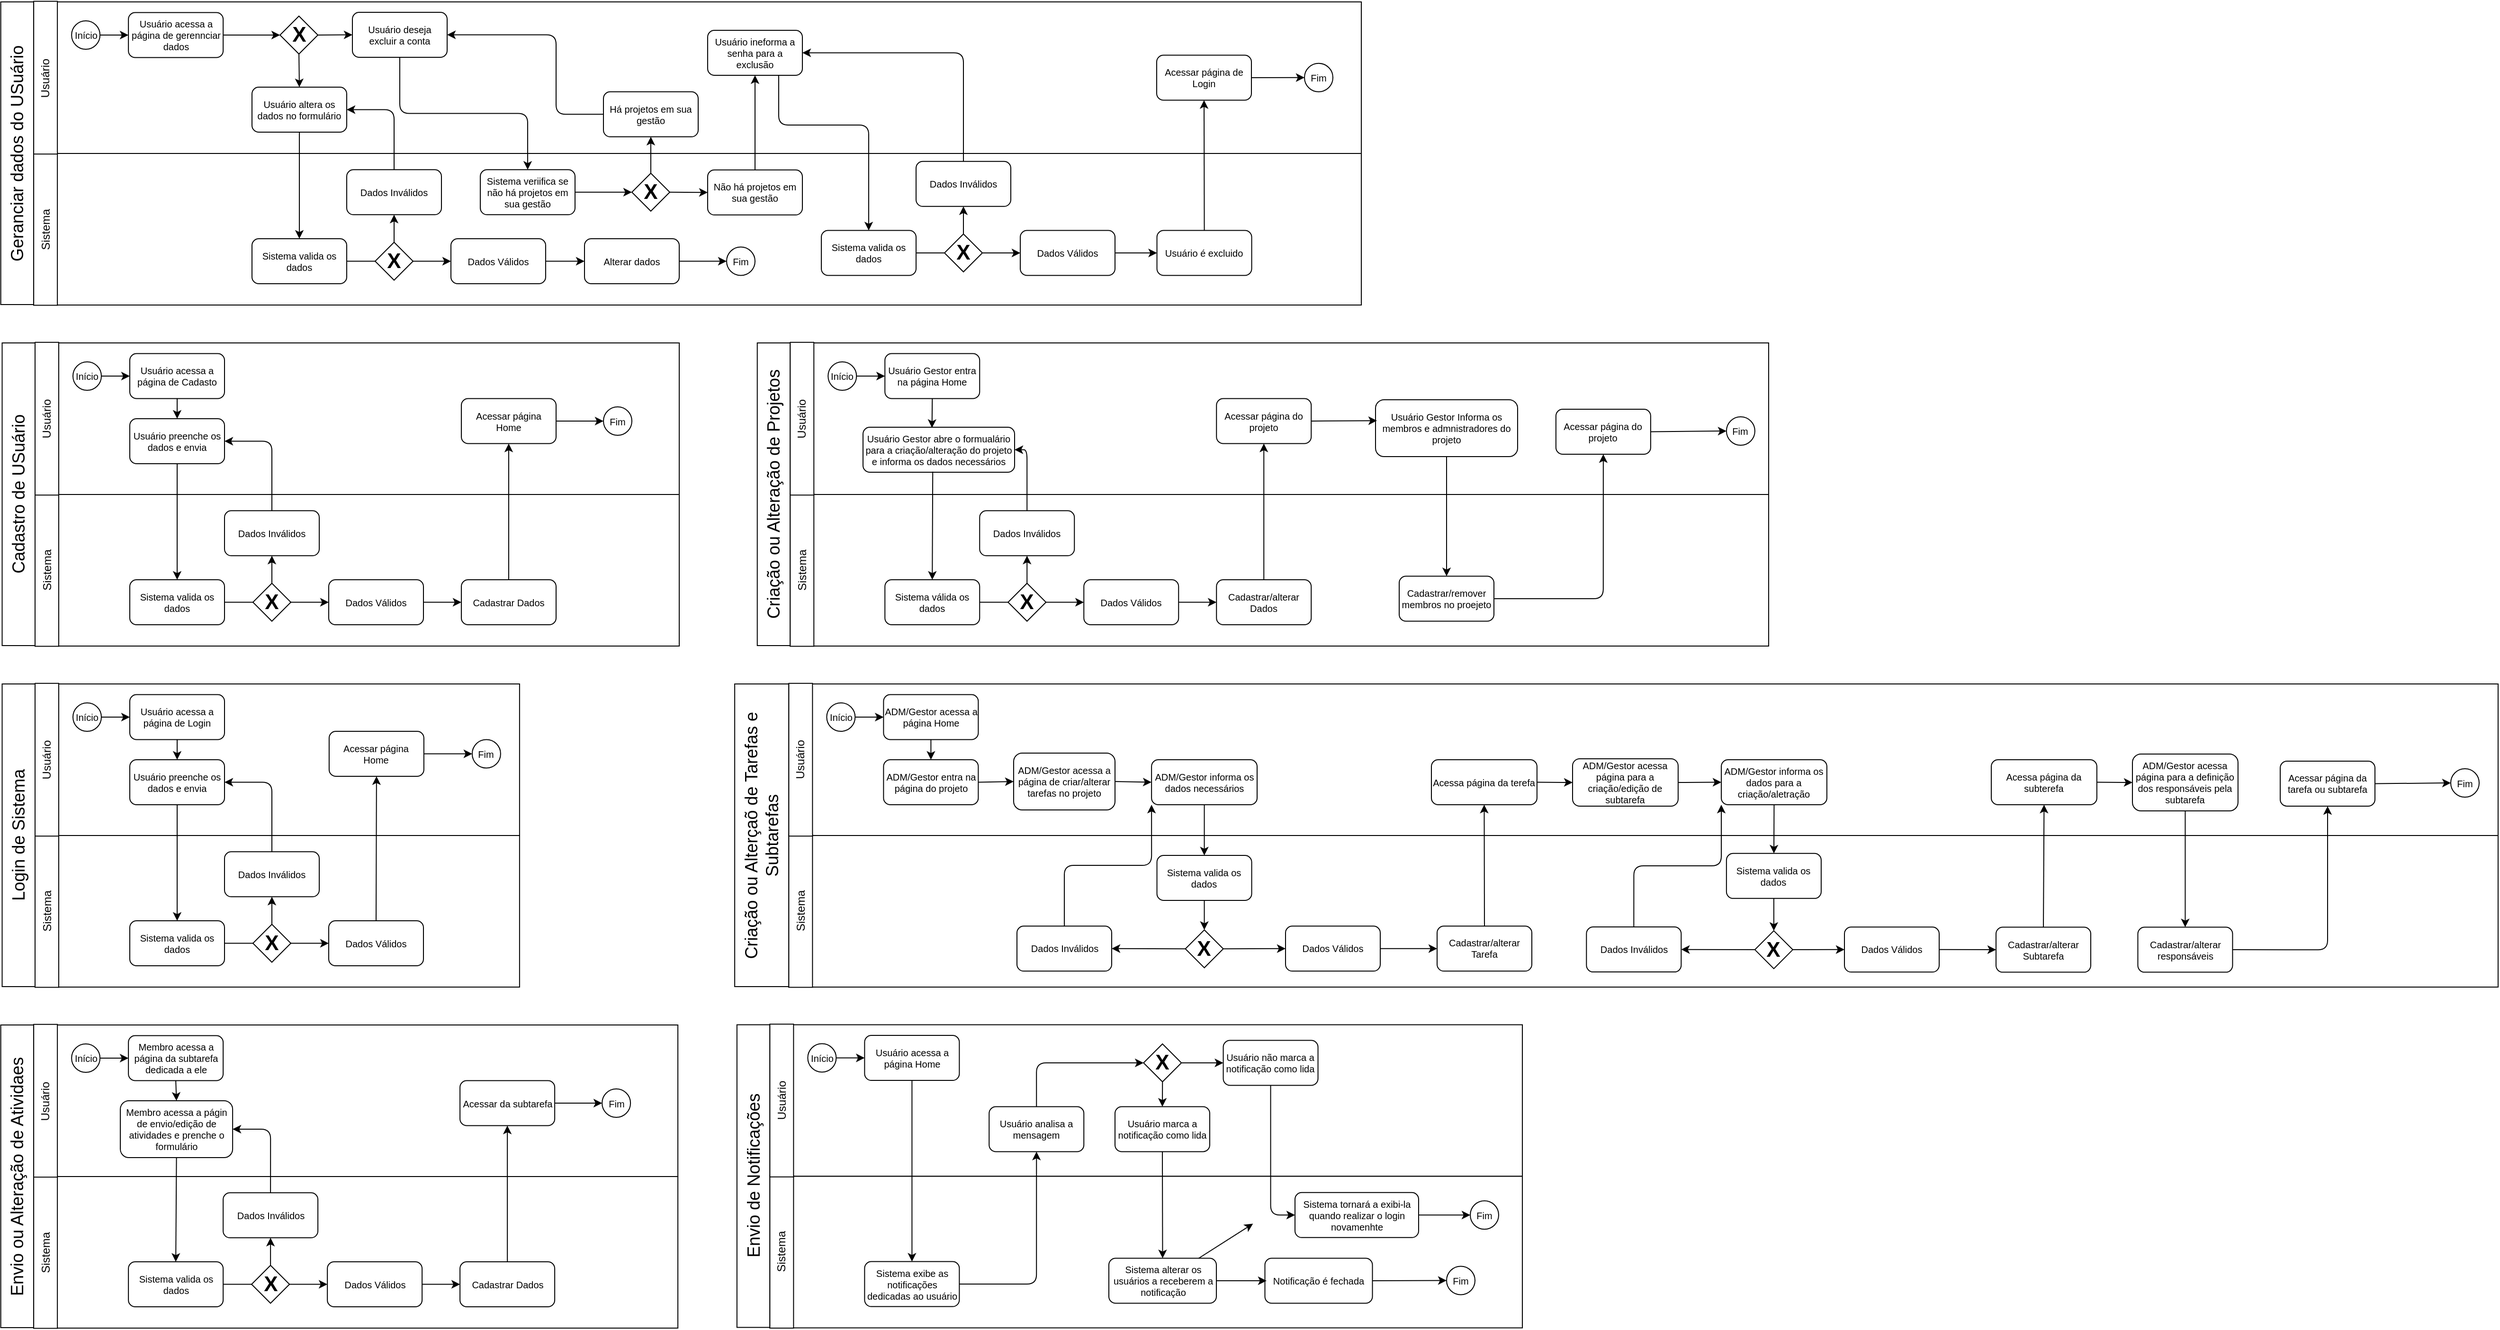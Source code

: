 <mxfile>
    <diagram id="48uAS24LZ3Q4GPk9hQN1" name="Page-1">
        <mxGraphModel dx="1022" dy="1552" grid="1" gridSize="10" guides="1" tooltips="1" connect="1" arrows="1" fold="1" page="1" pageScale="1" pageWidth="850" pageHeight="1100" background="#ffffff" math="0" shadow="0">
            <root>
                <mxCell id="0"/>
                <mxCell id="1" parent="0"/>
                <mxCell id="285" value="" style="rounded=0;whiteSpace=wrap;html=1;" parent="1" vertex="1">
                    <mxGeometry x="200" y="360" width="680" height="160" as="geometry"/>
                </mxCell>
                <mxCell id="286" value="" style="rounded=0;whiteSpace=wrap;html=1;" parent="1" vertex="1">
                    <mxGeometry x="200" y="520" width="680" height="160" as="geometry"/>
                </mxCell>
                <mxCell id="287" value="&lt;font style=&quot;font-size: 18px;&quot;&gt;Cadastro de USuário&lt;/font&gt;" style="rounded=0;whiteSpace=wrap;html=1;rotation=-90;" parent="1" vertex="1">
                    <mxGeometry x="22.88" y="502.38" width="319.5" height="34.75" as="geometry"/>
                </mxCell>
                <mxCell id="288" value="Sistema" style="rounded=0;whiteSpace=wrap;html=1;rotation=-90;" parent="1" vertex="1">
                    <mxGeometry x="131.88" y="587.13" width="161.25" height="25" as="geometry"/>
                </mxCell>
                <mxCell id="289" value="Usuário" style="rounded=0;whiteSpace=wrap;html=1;rotation=-90;" parent="1" vertex="1">
                    <mxGeometry x="131.88" y="427.5" width="161.25" height="25" as="geometry"/>
                </mxCell>
                <mxCell id="290" value="&lt;font&gt;Início&lt;/font&gt;" style="ellipse;whiteSpace=wrap;html=1;aspect=fixed;fontSize=10;" parent="1" vertex="1">
                    <mxGeometry x="240" y="380" width="30" height="30" as="geometry"/>
                </mxCell>
                <mxCell id="291" value="Usuário acessa a página de Cadasto" style="rounded=1;whiteSpace=wrap;html=1;fontSize=10;" parent="1" vertex="1">
                    <mxGeometry x="300" y="371.25" width="100" height="47.5" as="geometry"/>
                </mxCell>
                <mxCell id="292" value="" style="endArrow=classic;html=1;exitX=1;exitY=0.5;exitDx=0;exitDy=0;entryX=0;entryY=0.5;entryDx=0;entryDy=0;" parent="1" source="290" target="291" edge="1">
                    <mxGeometry width="50" height="50" relative="1" as="geometry">
                        <mxPoint x="330" y="460" as="sourcePoint"/>
                        <mxPoint x="380" y="410" as="targetPoint"/>
                    </mxGeometry>
                </mxCell>
                <mxCell id="293" value="Usuário preenche os dados e envia" style="rounded=1;whiteSpace=wrap;html=1;fontSize=10;" parent="1" vertex="1">
                    <mxGeometry x="300" y="440" width="100" height="47.5" as="geometry"/>
                </mxCell>
                <mxCell id="294" value="" style="endArrow=classic;html=1;exitX=0.5;exitY=1;exitDx=0;exitDy=0;entryX=0.5;entryY=0;entryDx=0;entryDy=0;" parent="1" source="291" target="293" edge="1">
                    <mxGeometry width="50" height="50" relative="1" as="geometry">
                        <mxPoint x="330" y="460" as="sourcePoint"/>
                        <mxPoint x="380" y="410" as="targetPoint"/>
                    </mxGeometry>
                </mxCell>
                <mxCell id="295" value="Sistema valida os dados" style="rounded=1;whiteSpace=wrap;html=1;fontSize=10;" parent="1" vertex="1">
                    <mxGeometry x="300" y="610" width="100" height="47.5" as="geometry"/>
                </mxCell>
                <mxCell id="296" value="&lt;b&gt;&lt;font style=&quot;font-size: 22px;&quot;&gt;X&lt;/font&gt;&lt;/b&gt;" style="rhombus;whiteSpace=wrap;html=1;" parent="1" vertex="1">
                    <mxGeometry x="430" y="613.75" width="40" height="40" as="geometry"/>
                </mxCell>
                <mxCell id="297" value="" style="endArrow=none;html=1;exitX=1;exitY=0.5;exitDx=0;exitDy=0;entryX=0;entryY=0.5;entryDx=0;entryDy=0;" parent="1" source="295" target="296" edge="1">
                    <mxGeometry width="50" height="50" relative="1" as="geometry">
                        <mxPoint x="410" y="530" as="sourcePoint"/>
                        <mxPoint x="460" y="480" as="targetPoint"/>
                    </mxGeometry>
                </mxCell>
                <mxCell id="298" value="" style="endArrow=classic;html=1;exitX=0.5;exitY=1;exitDx=0;exitDy=0;entryX=0.5;entryY=0;entryDx=0;entryDy=0;" parent="1" source="293" target="295" edge="1">
                    <mxGeometry width="50" height="50" relative="1" as="geometry">
                        <mxPoint x="410" y="530" as="sourcePoint"/>
                        <mxPoint x="460" y="480" as="targetPoint"/>
                    </mxGeometry>
                </mxCell>
                <mxCell id="299" value="Dados Inválidos" style="rounded=1;whiteSpace=wrap;html=1;fontSize=10;" parent="1" vertex="1">
                    <mxGeometry x="400" y="537.13" width="100" height="47.5" as="geometry"/>
                </mxCell>
                <mxCell id="300" value="" style="endArrow=classic;html=1;exitX=0.5;exitY=0;exitDx=0;exitDy=0;entryX=0.5;entryY=1;entryDx=0;entryDy=0;" parent="1" source="296" target="299" edge="1">
                    <mxGeometry width="50" height="50" relative="1" as="geometry">
                        <mxPoint x="410" y="600" as="sourcePoint"/>
                        <mxPoint x="460" y="550" as="targetPoint"/>
                    </mxGeometry>
                </mxCell>
                <mxCell id="301" value="" style="endArrow=classic;html=1;entryX=1;entryY=0.5;entryDx=0;entryDy=0;exitX=0.5;exitY=0;exitDx=0;exitDy=0;edgeStyle=orthogonalEdgeStyle;" parent="1" source="299" target="293" edge="1">
                    <mxGeometry width="50" height="50" relative="1" as="geometry">
                        <mxPoint x="410" y="450" as="sourcePoint"/>
                        <mxPoint x="460" y="400" as="targetPoint"/>
                    </mxGeometry>
                </mxCell>
                <mxCell id="302" value="Dados Válidos" style="rounded=1;whiteSpace=wrap;html=1;fontSize=10;" parent="1" vertex="1">
                    <mxGeometry x="510" y="610" width="100" height="47.5" as="geometry"/>
                </mxCell>
                <mxCell id="303" value="" style="endArrow=classic;html=1;exitX=1;exitY=0.5;exitDx=0;exitDy=0;entryX=0;entryY=0.5;entryDx=0;entryDy=0;" parent="1" source="296" target="302" edge="1">
                    <mxGeometry width="50" height="50" relative="1" as="geometry">
                        <mxPoint x="400" y="580" as="sourcePoint"/>
                        <mxPoint x="450" y="530" as="targetPoint"/>
                    </mxGeometry>
                </mxCell>
                <mxCell id="304" value="Cadastrar Dados" style="rounded=1;whiteSpace=wrap;html=1;fontSize=10;" parent="1" vertex="1">
                    <mxGeometry x="650" y="610" width="100" height="47.5" as="geometry"/>
                </mxCell>
                <mxCell id="305" value="" style="endArrow=classic;html=1;exitX=1;exitY=0.5;exitDx=0;exitDy=0;entryX=0;entryY=0.5;entryDx=0;entryDy=0;" parent="1" source="302" target="304" edge="1">
                    <mxGeometry width="50" height="50" relative="1" as="geometry">
                        <mxPoint x="660" y="620" as="sourcePoint"/>
                        <mxPoint x="710" y="570" as="targetPoint"/>
                    </mxGeometry>
                </mxCell>
                <mxCell id="306" value="Acessar página Home" style="rounded=1;whiteSpace=wrap;html=1;fontSize=10;" parent="1" vertex="1">
                    <mxGeometry x="650" y="418.75" width="100" height="47.5" as="geometry"/>
                </mxCell>
                <mxCell id="307" value="" style="endArrow=classic;html=1;entryX=0.5;entryY=1;entryDx=0;entryDy=0;exitX=0.5;exitY=0;exitDx=0;exitDy=0;" parent="1" source="304" target="306" edge="1">
                    <mxGeometry width="50" height="50" relative="1" as="geometry">
                        <mxPoint x="640" y="620" as="sourcePoint"/>
                        <mxPoint x="690" y="570" as="targetPoint"/>
                    </mxGeometry>
                </mxCell>
                <mxCell id="308" value="&lt;font&gt;Fim&lt;/font&gt;" style="ellipse;whiteSpace=wrap;html=1;aspect=fixed;fontSize=10;" parent="1" vertex="1">
                    <mxGeometry x="800" y="427.5" width="30" height="30" as="geometry"/>
                </mxCell>
                <mxCell id="309" value="" style="endArrow=classic;html=1;exitX=1;exitY=0.5;exitDx=0;exitDy=0;entryX=0;entryY=0.5;entryDx=0;entryDy=0;" parent="1" source="306" target="308" edge="1">
                    <mxGeometry width="50" height="50" relative="1" as="geometry">
                        <mxPoint x="680" y="520" as="sourcePoint"/>
                        <mxPoint x="730" y="470" as="targetPoint"/>
                    </mxGeometry>
                </mxCell>
                <mxCell id="310" value="" style="rounded=0;whiteSpace=wrap;html=1;" parent="1" vertex="1">
                    <mxGeometry x="200" y="720" width="511.44" height="160" as="geometry"/>
                </mxCell>
                <mxCell id="311" value="" style="rounded=0;whiteSpace=wrap;html=1;" parent="1" vertex="1">
                    <mxGeometry x="200" y="880" width="511.44" height="160" as="geometry"/>
                </mxCell>
                <mxCell id="312" value="&lt;span style=&quot;font-size: 18px;&quot;&gt;Login de Sistema&lt;/span&gt;" style="rounded=0;whiteSpace=wrap;html=1;rotation=-90;" parent="1" vertex="1">
                    <mxGeometry x="22.88" y="862.38" width="319.5" height="34.75" as="geometry"/>
                </mxCell>
                <mxCell id="313" value="Sistema" style="rounded=0;whiteSpace=wrap;html=1;rotation=-90;" parent="1" vertex="1">
                    <mxGeometry x="131.88" y="947.13" width="161.25" height="25" as="geometry"/>
                </mxCell>
                <mxCell id="314" value="Usuário" style="rounded=0;whiteSpace=wrap;html=1;rotation=-90;" parent="1" vertex="1">
                    <mxGeometry x="131.88" y="787.5" width="161.25" height="25" as="geometry"/>
                </mxCell>
                <mxCell id="315" value="&lt;font&gt;Início&lt;/font&gt;" style="ellipse;whiteSpace=wrap;html=1;aspect=fixed;fontSize=10;" parent="1" vertex="1">
                    <mxGeometry x="240" y="740" width="30" height="30" as="geometry"/>
                </mxCell>
                <mxCell id="316" value="Usuário acessa a página de Login" style="rounded=1;whiteSpace=wrap;html=1;fontSize=10;" parent="1" vertex="1">
                    <mxGeometry x="300" y="731.25" width="100" height="47.5" as="geometry"/>
                </mxCell>
                <mxCell id="317" value="" style="endArrow=classic;html=1;exitX=1;exitY=0.5;exitDx=0;exitDy=0;entryX=0;entryY=0.5;entryDx=0;entryDy=0;" parent="1" source="315" target="316" edge="1">
                    <mxGeometry width="50" height="50" relative="1" as="geometry">
                        <mxPoint x="330" y="820" as="sourcePoint"/>
                        <mxPoint x="380" y="770" as="targetPoint"/>
                    </mxGeometry>
                </mxCell>
                <mxCell id="318" value="Usuário preenche os dados e envia" style="rounded=1;whiteSpace=wrap;html=1;fontSize=10;" parent="1" vertex="1">
                    <mxGeometry x="300" y="800" width="100" height="47.5" as="geometry"/>
                </mxCell>
                <mxCell id="319" value="" style="endArrow=classic;html=1;exitX=0.5;exitY=1;exitDx=0;exitDy=0;entryX=0.5;entryY=0;entryDx=0;entryDy=0;" parent="1" source="316" target="318" edge="1">
                    <mxGeometry width="50" height="50" relative="1" as="geometry">
                        <mxPoint x="330" y="820" as="sourcePoint"/>
                        <mxPoint x="380" y="770" as="targetPoint"/>
                    </mxGeometry>
                </mxCell>
                <mxCell id="320" value="Sistema valida os dados" style="rounded=1;whiteSpace=wrap;html=1;fontSize=10;" parent="1" vertex="1">
                    <mxGeometry x="300" y="970" width="100" height="47.5" as="geometry"/>
                </mxCell>
                <mxCell id="321" value="&lt;b&gt;&lt;font style=&quot;font-size: 22px;&quot;&gt;X&lt;/font&gt;&lt;/b&gt;" style="rhombus;whiteSpace=wrap;html=1;" parent="1" vertex="1">
                    <mxGeometry x="430" y="973.75" width="40" height="40" as="geometry"/>
                </mxCell>
                <mxCell id="322" value="" style="endArrow=none;html=1;exitX=1;exitY=0.5;exitDx=0;exitDy=0;entryX=0;entryY=0.5;entryDx=0;entryDy=0;" parent="1" source="320" target="321" edge="1">
                    <mxGeometry width="50" height="50" relative="1" as="geometry">
                        <mxPoint x="410" y="890" as="sourcePoint"/>
                        <mxPoint x="460" y="840" as="targetPoint"/>
                    </mxGeometry>
                </mxCell>
                <mxCell id="323" value="" style="endArrow=classic;html=1;exitX=0.5;exitY=1;exitDx=0;exitDy=0;entryX=0.5;entryY=0;entryDx=0;entryDy=0;" parent="1" source="318" target="320" edge="1">
                    <mxGeometry width="50" height="50" relative="1" as="geometry">
                        <mxPoint x="410" y="890" as="sourcePoint"/>
                        <mxPoint x="460" y="840" as="targetPoint"/>
                    </mxGeometry>
                </mxCell>
                <mxCell id="324" value="Dados Inválidos" style="rounded=1;whiteSpace=wrap;html=1;fontSize=10;" parent="1" vertex="1">
                    <mxGeometry x="400" y="897.13" width="100" height="47.5" as="geometry"/>
                </mxCell>
                <mxCell id="325" value="" style="endArrow=classic;html=1;exitX=0.5;exitY=0;exitDx=0;exitDy=0;entryX=0.5;entryY=1;entryDx=0;entryDy=0;" parent="1" source="321" target="324" edge="1">
                    <mxGeometry width="50" height="50" relative="1" as="geometry">
                        <mxPoint x="410" y="960" as="sourcePoint"/>
                        <mxPoint x="460" y="910" as="targetPoint"/>
                    </mxGeometry>
                </mxCell>
                <mxCell id="326" value="" style="endArrow=classic;html=1;entryX=1;entryY=0.5;entryDx=0;entryDy=0;exitX=0.5;exitY=0;exitDx=0;exitDy=0;edgeStyle=orthogonalEdgeStyle;" parent="1" source="324" target="318" edge="1">
                    <mxGeometry width="50" height="50" relative="1" as="geometry">
                        <mxPoint x="410" y="810" as="sourcePoint"/>
                        <mxPoint x="460" y="760" as="targetPoint"/>
                    </mxGeometry>
                </mxCell>
                <mxCell id="327" value="Dados Válidos" style="rounded=1;whiteSpace=wrap;html=1;fontSize=10;" parent="1" vertex="1">
                    <mxGeometry x="510" y="970" width="100" height="47.5" as="geometry"/>
                </mxCell>
                <mxCell id="328" value="" style="endArrow=classic;html=1;exitX=1;exitY=0.5;exitDx=0;exitDy=0;entryX=0;entryY=0.5;entryDx=0;entryDy=0;" parent="1" source="321" target="327" edge="1">
                    <mxGeometry width="50" height="50" relative="1" as="geometry">
                        <mxPoint x="400" y="940" as="sourcePoint"/>
                        <mxPoint x="450" y="890" as="targetPoint"/>
                    </mxGeometry>
                </mxCell>
                <mxCell id="331" value="Acessar página Home" style="rounded=1;whiteSpace=wrap;html=1;fontSize=10;" parent="1" vertex="1">
                    <mxGeometry x="510.44" y="770" width="100" height="47.5" as="geometry"/>
                </mxCell>
                <mxCell id="332" value="" style="endArrow=classic;html=1;entryX=0.5;entryY=1;entryDx=0;entryDy=0;exitX=0.5;exitY=0;exitDx=0;exitDy=0;" parent="1" source="327" target="331" edge="1">
                    <mxGeometry width="50" height="50" relative="1" as="geometry">
                        <mxPoint x="561.44" y="961.25" as="sourcePoint"/>
                        <mxPoint x="551.44" y="921.25" as="targetPoint"/>
                    </mxGeometry>
                </mxCell>
                <mxCell id="333" value="&lt;font&gt;Fim&lt;/font&gt;" style="ellipse;whiteSpace=wrap;html=1;aspect=fixed;fontSize=10;" parent="1" vertex="1">
                    <mxGeometry x="661.44" y="778.75" width="30" height="30" as="geometry"/>
                </mxCell>
                <mxCell id="334" value="" style="endArrow=classic;html=1;exitX=1;exitY=0.5;exitDx=0;exitDy=0;entryX=0;entryY=0.5;entryDx=0;entryDy=0;" parent="1" source="331" target="333" edge="1">
                    <mxGeometry width="50" height="50" relative="1" as="geometry">
                        <mxPoint x="680" y="880" as="sourcePoint"/>
                        <mxPoint x="730" y="830" as="targetPoint"/>
                    </mxGeometry>
                </mxCell>
                <mxCell id="335" value="" style="rounded=0;whiteSpace=wrap;html=1;" parent="1" vertex="1">
                    <mxGeometry x="997.12" y="360" width="1032.88" height="160" as="geometry"/>
                </mxCell>
                <mxCell id="336" value="" style="rounded=0;whiteSpace=wrap;html=1;" parent="1" vertex="1">
                    <mxGeometry x="997.12" y="520" width="1032.88" height="160" as="geometry"/>
                </mxCell>
                <mxCell id="337" value="&lt;font style=&quot;font-size: 18px;&quot;&gt;Criação ou Alteração de Projetos&lt;/font&gt;" style="rounded=0;whiteSpace=wrap;html=1;rotation=-90;" parent="1" vertex="1">
                    <mxGeometry x="820" y="502.38" width="319.5" height="34.75" as="geometry"/>
                </mxCell>
                <mxCell id="338" value="Sistema" style="rounded=0;whiteSpace=wrap;html=1;rotation=-90;" parent="1" vertex="1">
                    <mxGeometry x="929" y="587.13" width="161.25" height="25" as="geometry"/>
                </mxCell>
                <mxCell id="339" value="Usuário" style="rounded=0;whiteSpace=wrap;html=1;rotation=-90;" parent="1" vertex="1">
                    <mxGeometry x="929" y="427.5" width="161.25" height="25" as="geometry"/>
                </mxCell>
                <mxCell id="340" value="&lt;font&gt;Início&lt;/font&gt;" style="ellipse;whiteSpace=wrap;html=1;aspect=fixed;fontSize=10;" parent="1" vertex="1">
                    <mxGeometry x="1037.12" y="380" width="30" height="30" as="geometry"/>
                </mxCell>
                <mxCell id="341" value="Usuário Gestor entra na página Home" style="rounded=1;whiteSpace=wrap;html=1;fontSize=10;" parent="1" vertex="1">
                    <mxGeometry x="1097.12" y="371.25" width="100" height="47.5" as="geometry"/>
                </mxCell>
                <mxCell id="342" value="" style="endArrow=classic;html=1;exitX=1;exitY=0.5;exitDx=0;exitDy=0;entryX=0;entryY=0.5;entryDx=0;entryDy=0;" parent="1" source="340" target="341" edge="1">
                    <mxGeometry width="50" height="50" relative="1" as="geometry">
                        <mxPoint x="1127.12" y="460" as="sourcePoint"/>
                        <mxPoint x="1177.12" y="410" as="targetPoint"/>
                    </mxGeometry>
                </mxCell>
                <mxCell id="343" value="&lt;span style=&quot;color: rgb(0, 0, 0);&quot;&gt;Usuário Gestor&amp;nbsp;&lt;/span&gt;abre o formualário para a criação/alteração do projeto e informa os dados necessários" style="rounded=1;whiteSpace=wrap;html=1;fontSize=10;" parent="1" vertex="1">
                    <mxGeometry x="1074" y="449" width="160" height="47.5" as="geometry"/>
                </mxCell>
                <mxCell id="344" value="" style="endArrow=classic;html=1;exitX=0.5;exitY=1;exitDx=0;exitDy=0;entryX=0.455;entryY=0.014;entryDx=0;entryDy=0;entryPerimeter=0;" parent="1" source="341" target="343" edge="1">
                    <mxGeometry width="50" height="50" relative="1" as="geometry">
                        <mxPoint x="1127.12" y="460" as="sourcePoint"/>
                        <mxPoint x="1177.12" y="410" as="targetPoint"/>
                    </mxGeometry>
                </mxCell>
                <mxCell id="345" value="Sistema válida os dados" style="rounded=1;whiteSpace=wrap;html=1;fontSize=10;" parent="1" vertex="1">
                    <mxGeometry x="1097.12" y="610" width="100" height="47.5" as="geometry"/>
                </mxCell>
                <mxCell id="346" value="&lt;b&gt;&lt;font style=&quot;font-size: 22px;&quot;&gt;X&lt;/font&gt;&lt;/b&gt;" style="rhombus;whiteSpace=wrap;html=1;" parent="1" vertex="1">
                    <mxGeometry x="1227.12" y="613.75" width="40" height="40" as="geometry"/>
                </mxCell>
                <mxCell id="347" value="" style="endArrow=none;html=1;exitX=1;exitY=0.5;exitDx=0;exitDy=0;entryX=0;entryY=0.5;entryDx=0;entryDy=0;" parent="1" source="345" target="346" edge="1">
                    <mxGeometry width="50" height="50" relative="1" as="geometry">
                        <mxPoint x="1207.12" y="530" as="sourcePoint"/>
                        <mxPoint x="1257.12" y="480" as="targetPoint"/>
                    </mxGeometry>
                </mxCell>
                <mxCell id="348" value="" style="endArrow=classic;html=1;exitX=0.46;exitY=0.987;exitDx=0;exitDy=0;entryX=0.5;entryY=0;entryDx=0;entryDy=0;exitPerimeter=0;" parent="1" source="343" target="345" edge="1">
                    <mxGeometry width="50" height="50" relative="1" as="geometry">
                        <mxPoint x="1207.12" y="530" as="sourcePoint"/>
                        <mxPoint x="1257.12" y="480" as="targetPoint"/>
                    </mxGeometry>
                </mxCell>
                <mxCell id="349" value="Dados Inválidos" style="rounded=1;whiteSpace=wrap;html=1;fontSize=10;" parent="1" vertex="1">
                    <mxGeometry x="1197.12" y="537.13" width="100" height="47.5" as="geometry"/>
                </mxCell>
                <mxCell id="350" value="" style="endArrow=classic;html=1;exitX=0.5;exitY=0;exitDx=0;exitDy=0;entryX=0.5;entryY=1;entryDx=0;entryDy=0;" parent="1" source="346" target="349" edge="1">
                    <mxGeometry width="50" height="50" relative="1" as="geometry">
                        <mxPoint x="1207.12" y="600" as="sourcePoint"/>
                        <mxPoint x="1257.12" y="550" as="targetPoint"/>
                    </mxGeometry>
                </mxCell>
                <mxCell id="351" value="" style="endArrow=classic;html=1;entryX=1;entryY=0.5;entryDx=0;entryDy=0;exitX=0.5;exitY=0;exitDx=0;exitDy=0;edgeStyle=orthogonalEdgeStyle;" parent="1" source="349" target="343" edge="1">
                    <mxGeometry width="50" height="50" relative="1" as="geometry">
                        <mxPoint x="1207.12" y="450" as="sourcePoint"/>
                        <mxPoint x="1257.12" y="400" as="targetPoint"/>
                    </mxGeometry>
                </mxCell>
                <mxCell id="352" value="Dados Válidos" style="rounded=1;whiteSpace=wrap;html=1;fontSize=10;" parent="1" vertex="1">
                    <mxGeometry x="1307.12" y="610" width="100" height="47.5" as="geometry"/>
                </mxCell>
                <mxCell id="353" value="" style="endArrow=classic;html=1;exitX=1;exitY=0.5;exitDx=0;exitDy=0;entryX=0;entryY=0.5;entryDx=0;entryDy=0;" parent="1" source="346" target="352" edge="1">
                    <mxGeometry width="50" height="50" relative="1" as="geometry">
                        <mxPoint x="1197.12" y="580" as="sourcePoint"/>
                        <mxPoint x="1247.12" y="530" as="targetPoint"/>
                    </mxGeometry>
                </mxCell>
                <mxCell id="354" value="Cadastrar/alterar Dados" style="rounded=1;whiteSpace=wrap;html=1;fontSize=10;" parent="1" vertex="1">
                    <mxGeometry x="1447.12" y="610" width="100" height="47.5" as="geometry"/>
                </mxCell>
                <mxCell id="355" value="" style="endArrow=classic;html=1;exitX=1;exitY=0.5;exitDx=0;exitDy=0;entryX=0;entryY=0.5;entryDx=0;entryDy=0;" parent="1" source="352" target="354" edge="1">
                    <mxGeometry width="50" height="50" relative="1" as="geometry">
                        <mxPoint x="1457.12" y="620" as="sourcePoint"/>
                        <mxPoint x="1507.12" y="570" as="targetPoint"/>
                    </mxGeometry>
                </mxCell>
                <mxCell id="356" value="Acessar página do projeto" style="rounded=1;whiteSpace=wrap;html=1;fontSize=10;" parent="1" vertex="1">
                    <mxGeometry x="1447.12" y="418.75" width="100" height="47.5" as="geometry"/>
                </mxCell>
                <mxCell id="357" value="" style="endArrow=classic;html=1;entryX=0.5;entryY=1;entryDx=0;entryDy=0;exitX=0.5;exitY=0;exitDx=0;exitDy=0;" parent="1" source="354" target="356" edge="1">
                    <mxGeometry width="50" height="50" relative="1" as="geometry">
                        <mxPoint x="1437.12" y="620" as="sourcePoint"/>
                        <mxPoint x="1487.12" y="570" as="targetPoint"/>
                    </mxGeometry>
                </mxCell>
                <mxCell id="360" value="&lt;span style=&quot;color: rgb(0, 0, 0);&quot;&gt;Usuário Gestor&amp;nbsp;&lt;/span&gt;Informa os membros e admnistradores do projeto" style="rounded=1;whiteSpace=wrap;html=1;fontSize=10;" parent="1" vertex="1">
                    <mxGeometry x="1615" y="420" width="150" height="60" as="geometry"/>
                </mxCell>
                <mxCell id="361" value="" style="endArrow=classic;html=1;exitX=1;exitY=0.5;exitDx=0;exitDy=0;entryX=0.01;entryY=0.367;entryDx=0;entryDy=0;entryPerimeter=0;" parent="1" source="356" target="360" edge="1">
                    <mxGeometry width="50" height="50" relative="1" as="geometry">
                        <mxPoint x="1590" y="540" as="sourcePoint"/>
                        <mxPoint x="1640" y="490" as="targetPoint"/>
                    </mxGeometry>
                </mxCell>
                <mxCell id="362" value="Cadastrar/remover membros no proejeto" style="rounded=1;whiteSpace=wrap;html=1;fontSize=10;" parent="1" vertex="1">
                    <mxGeometry x="1640" y="606.25" width="100" height="47.5" as="geometry"/>
                </mxCell>
                <mxCell id="363" value="" style="endArrow=classic;html=1;exitX=0.5;exitY=1;exitDx=0;exitDy=0;entryX=0.5;entryY=0;entryDx=0;entryDy=0;" parent="1" source="360" target="362" edge="1">
                    <mxGeometry width="50" height="50" relative="1" as="geometry">
                        <mxPoint x="1720" y="540" as="sourcePoint"/>
                        <mxPoint x="1770" y="490" as="targetPoint"/>
                    </mxGeometry>
                </mxCell>
                <mxCell id="366" value="" style="rounded=0;whiteSpace=wrap;html=1;" parent="1" vertex="1">
                    <mxGeometry x="995.68" y="720" width="1804.32" height="160" as="geometry"/>
                </mxCell>
                <mxCell id="367" value="" style="rounded=0;whiteSpace=wrap;html=1;" parent="1" vertex="1">
                    <mxGeometry x="995.68" y="880" width="1804.32" height="160" as="geometry"/>
                </mxCell>
                <mxCell id="368" value="&lt;font style=&quot;font-size: 18px;&quot;&gt;Criação ou Alterçaõ de Tarefas e Subtarefas&lt;/font&gt;" style="rounded=0;whiteSpace=wrap;html=1;rotation=-90;" parent="1" vertex="1">
                    <mxGeometry x="807.37" y="851.19" width="319.5" height="57.13" as="geometry"/>
                </mxCell>
                <mxCell id="369" value="Sistema" style="rounded=0;whiteSpace=wrap;html=1;rotation=-90;" parent="1" vertex="1">
                    <mxGeometry x="927.56" y="947.13" width="161.25" height="25" as="geometry"/>
                </mxCell>
                <mxCell id="370" value="Usuário" style="rounded=0;whiteSpace=wrap;html=1;rotation=-90;" parent="1" vertex="1">
                    <mxGeometry x="927.56" y="787.5" width="161.25" height="25" as="geometry"/>
                </mxCell>
                <mxCell id="371" value="&lt;font&gt;Início&lt;/font&gt;" style="ellipse;whiteSpace=wrap;html=1;aspect=fixed;fontSize=10;" parent="1" vertex="1">
                    <mxGeometry x="1035.68" y="740" width="30" height="30" as="geometry"/>
                </mxCell>
                <mxCell id="372" value="ADM/Gestor acessa a página Home" style="rounded=1;whiteSpace=wrap;html=1;fontSize=10;" parent="1" vertex="1">
                    <mxGeometry x="1095.68" y="731.25" width="100" height="47.5" as="geometry"/>
                </mxCell>
                <mxCell id="373" value="" style="endArrow=classic;html=1;exitX=1;exitY=0.5;exitDx=0;exitDy=0;entryX=0;entryY=0.5;entryDx=0;entryDy=0;" parent="1" source="371" target="372" edge="1">
                    <mxGeometry width="50" height="50" relative="1" as="geometry">
                        <mxPoint x="1125.68" y="820" as="sourcePoint"/>
                        <mxPoint x="1175.68" y="770" as="targetPoint"/>
                    </mxGeometry>
                </mxCell>
                <mxCell id="374" value="&lt;span style=&quot;color: rgb(0, 0, 0);&quot;&gt;ADM/Gestor&amp;nbsp;&lt;/span&gt;entra na página do projeto" style="rounded=1;whiteSpace=wrap;html=1;fontSize=10;" parent="1" vertex="1">
                    <mxGeometry x="1095.68" y="800" width="100" height="47.5" as="geometry"/>
                </mxCell>
                <mxCell id="376" value="Sistema valida os dados" style="rounded=1;whiteSpace=wrap;html=1;fontSize=10;" parent="1" vertex="1">
                    <mxGeometry x="1384.28" y="901" width="100" height="47.5" as="geometry"/>
                </mxCell>
                <mxCell id="380" value="Dados Inválidos" style="rounded=1;whiteSpace=wrap;html=1;fontSize=10;" parent="1" vertex="1">
                    <mxGeometry x="1236.5" y="975.63" width="100" height="47.5" as="geometry"/>
                </mxCell>
                <mxCell id="383" value="Dados Válidos" style="rounded=1;whiteSpace=wrap;html=1;fontSize=10;" parent="1" vertex="1">
                    <mxGeometry x="1520.0" y="975.63" width="100" height="47.5" as="geometry"/>
                </mxCell>
                <mxCell id="385" value="Cadastrar/alterar Tarefa" style="rounded=1;whiteSpace=wrap;html=1;fontSize=10;" parent="1" vertex="1">
                    <mxGeometry x="1680.0" y="975.63" width="100" height="47.5" as="geometry"/>
                </mxCell>
                <mxCell id="392" value="" style="endArrow=classic;html=1;exitX=0.5;exitY=1;exitDx=0;exitDy=0;entryX=0.5;entryY=0;entryDx=0;entryDy=0;" parent="1" source="372" target="374" edge="1">
                    <mxGeometry width="50" height="50" relative="1" as="geometry">
                        <mxPoint x="1220" y="880" as="sourcePoint"/>
                        <mxPoint x="1270" y="830" as="targetPoint"/>
                    </mxGeometry>
                </mxCell>
                <mxCell id="393" value="&lt;span style=&quot;color: rgb(0, 0, 0);&quot;&gt;ADM/Gestor&amp;nbsp;&lt;/span&gt;acessa a página de criar/alterar tarefas no projeto" style="rounded=1;whiteSpace=wrap;html=1;fontSize=10;" parent="1" vertex="1">
                    <mxGeometry x="1233" y="793" width="107" height="60" as="geometry"/>
                </mxCell>
                <mxCell id="394" value="" style="endArrow=classic;html=1;exitX=1;exitY=0.5;exitDx=0;exitDy=0;entryX=0;entryY=0.5;entryDx=0;entryDy=0;" parent="1" source="374" target="393" edge="1">
                    <mxGeometry width="50" height="50" relative="1" as="geometry">
                        <mxPoint x="1370" y="810" as="sourcePoint"/>
                        <mxPoint x="1420" y="760" as="targetPoint"/>
                    </mxGeometry>
                </mxCell>
                <mxCell id="395" value="&lt;span style=&quot;color: rgb(0, 0, 0);&quot;&gt;ADM/Gestor informa os dados necessários&lt;/span&gt;" style="rounded=1;whiteSpace=wrap;html=1;fontSize=10;" parent="1" vertex="1">
                    <mxGeometry x="1378.56" y="800" width="111.44" height="47.5" as="geometry"/>
                </mxCell>
                <mxCell id="396" value="" style="endArrow=classic;html=1;exitX=1;exitY=0.5;exitDx=0;exitDy=0;entryX=0;entryY=0.5;entryDx=0;entryDy=0;" parent="1" source="393" target="395" edge="1">
                    <mxGeometry width="50" height="50" relative="1" as="geometry">
                        <mxPoint x="1390" y="860" as="sourcePoint"/>
                        <mxPoint x="1440" y="810" as="targetPoint"/>
                    </mxGeometry>
                </mxCell>
                <mxCell id="397" value="&lt;b&gt;&lt;font style=&quot;font-size: 22px;&quot;&gt;X&lt;/font&gt;&lt;/b&gt;" style="rhombus;whiteSpace=wrap;html=1;" parent="1" vertex="1">
                    <mxGeometry x="1414.28" y="979.63" width="40" height="40" as="geometry"/>
                </mxCell>
                <mxCell id="400" value="" style="endArrow=classic;html=1;exitX=0;exitY=0.5;exitDx=0;exitDy=0;entryX=1;entryY=0.5;entryDx=0;entryDy=0;" parent="1" source="397" target="380" edge="1">
                    <mxGeometry width="50" height="50" relative="1" as="geometry">
                        <mxPoint x="1390" y="920" as="sourcePoint"/>
                        <mxPoint x="1440" y="870" as="targetPoint"/>
                    </mxGeometry>
                </mxCell>
                <mxCell id="401" value="" style="endArrow=classic;html=1;exitX=0.5;exitY=0;exitDx=0;exitDy=0;entryX=0;entryY=1;entryDx=0;entryDy=0;edgeStyle=orthogonalEdgeStyle;" parent="1" source="380" target="395" edge="1">
                    <mxGeometry width="50" height="50" relative="1" as="geometry">
                        <mxPoint x="1390" y="920" as="sourcePoint"/>
                        <mxPoint x="1440" y="870" as="targetPoint"/>
                    </mxGeometry>
                </mxCell>
                <mxCell id="402" value="" style="endArrow=classic;html=1;exitX=0.5;exitY=1;exitDx=0;exitDy=0;entryX=0.5;entryY=0;entryDx=0;entryDy=0;" parent="1" source="395" target="376" edge="1">
                    <mxGeometry width="50" height="50" relative="1" as="geometry">
                        <mxPoint x="1390" y="920" as="sourcePoint"/>
                        <mxPoint x="1440" y="870" as="targetPoint"/>
                    </mxGeometry>
                </mxCell>
                <mxCell id="403" value="" style="endArrow=classic;html=1;exitX=0.5;exitY=1;exitDx=0;exitDy=0;entryX=0.5;entryY=0;entryDx=0;entryDy=0;" parent="1" source="376" target="397" edge="1">
                    <mxGeometry width="50" height="50" relative="1" as="geometry">
                        <mxPoint x="1390" y="920" as="sourcePoint"/>
                        <mxPoint x="1440" y="870" as="targetPoint"/>
                    </mxGeometry>
                </mxCell>
                <mxCell id="404" value="" style="endArrow=classic;html=1;exitX=1;exitY=0.5;exitDx=0;exitDy=0;entryX=0;entryY=0.5;entryDx=0;entryDy=0;" parent="1" source="397" target="383" edge="1">
                    <mxGeometry width="50" height="50" relative="1" as="geometry">
                        <mxPoint x="1540" y="940" as="sourcePoint"/>
                        <mxPoint x="1590" y="890" as="targetPoint"/>
                    </mxGeometry>
                </mxCell>
                <mxCell id="405" value="" style="endArrow=classic;html=1;exitX=1;exitY=0.5;exitDx=0;exitDy=0;entryX=0;entryY=0.5;entryDx=0;entryDy=0;" parent="1" source="383" target="385" edge="1">
                    <mxGeometry width="50" height="50" relative="1" as="geometry">
                        <mxPoint x="1540" y="940" as="sourcePoint"/>
                        <mxPoint x="1590" y="890" as="targetPoint"/>
                    </mxGeometry>
                </mxCell>
                <mxCell id="406" value="Acessa página da terefa" style="rounded=1;whiteSpace=wrap;html=1;fontSize=10;" parent="1" vertex="1">
                    <mxGeometry x="1674" y="800" width="111.44" height="47.5" as="geometry"/>
                </mxCell>
                <mxCell id="407" value="" style="endArrow=classic;html=1;exitX=0.5;exitY=0;exitDx=0;exitDy=0;entryX=0.5;entryY=1;entryDx=0;entryDy=0;" parent="1" source="385" target="406" edge="1">
                    <mxGeometry width="50" height="50" relative="1" as="geometry">
                        <mxPoint x="1600" y="840" as="sourcePoint"/>
                        <mxPoint x="1650" y="790" as="targetPoint"/>
                    </mxGeometry>
                </mxCell>
                <mxCell id="408" value="&lt;span style=&quot;color: rgb(0, 0, 0);&quot;&gt;ADM/Gestor acessa página para a criação/edição de subtarefa&lt;/span&gt;" style="rounded=1;whiteSpace=wrap;html=1;fontSize=10;" parent="1" vertex="1">
                    <mxGeometry x="1823" y="799" width="111.44" height="50" as="geometry"/>
                </mxCell>
                <mxCell id="409" value="" style="endArrow=classic;html=1;exitX=1;exitY=0.5;exitDx=0;exitDy=0;entryX=0;entryY=0.5;entryDx=0;entryDy=0;" parent="1" source="406" target="408" edge="1">
                    <mxGeometry width="50" height="50" relative="1" as="geometry">
                        <mxPoint x="1820" y="840" as="sourcePoint"/>
                        <mxPoint x="1870" y="790" as="targetPoint"/>
                    </mxGeometry>
                </mxCell>
                <mxCell id="410" value="&lt;span style=&quot;color: rgb(0, 0, 0);&quot;&gt;ADM/Gestor informa os dados para a criação/aletração&lt;/span&gt;" style="rounded=1;whiteSpace=wrap;html=1;fontSize=10;" parent="1" vertex="1">
                    <mxGeometry x="1980" y="800" width="111.44" height="47.5" as="geometry"/>
                </mxCell>
                <mxCell id="411" value="" style="endArrow=classic;html=1;exitX=1;exitY=0.5;exitDx=0;exitDy=0;entryX=0;entryY=0.5;entryDx=0;entryDy=0;" parent="1" source="408" target="410" edge="1">
                    <mxGeometry width="50" height="50" relative="1" as="geometry">
                        <mxPoint x="2040" y="880" as="sourcePoint"/>
                        <mxPoint x="2090" y="830" as="targetPoint"/>
                    </mxGeometry>
                </mxCell>
                <mxCell id="412" value="Sistema valida os dados" style="rounded=1;whiteSpace=wrap;html=1;fontSize=10;" parent="1" vertex="1">
                    <mxGeometry x="1985.44" y="898.93" width="100" height="47.5" as="geometry"/>
                </mxCell>
                <mxCell id="413" value="Dados Inválidos" style="rounded=1;whiteSpace=wrap;html=1;fontSize=10;" parent="1" vertex="1">
                    <mxGeometry x="1837.66" y="976.56" width="100" height="47.5" as="geometry"/>
                </mxCell>
                <mxCell id="414" value="&lt;b&gt;&lt;font style=&quot;font-size: 22px;&quot;&gt;X&lt;/font&gt;&lt;/b&gt;" style="rhombus;whiteSpace=wrap;html=1;" parent="1" vertex="1">
                    <mxGeometry x="2015.44" y="980.56" width="40" height="40" as="geometry"/>
                </mxCell>
                <mxCell id="415" value="" style="endArrow=classic;html=1;exitX=0.5;exitY=1;exitDx=0;exitDy=0;" parent="1" source="410" target="412" edge="1">
                    <mxGeometry width="50" height="50" relative="1" as="geometry">
                        <mxPoint x="2010" y="910" as="sourcePoint"/>
                        <mxPoint x="2060" y="860" as="targetPoint"/>
                    </mxGeometry>
                </mxCell>
                <mxCell id="416" value="" style="endArrow=classic;html=1;exitX=0.5;exitY=1;exitDx=0;exitDy=0;entryX=0.5;entryY=0;entryDx=0;entryDy=0;" parent="1" source="412" target="414" edge="1">
                    <mxGeometry width="50" height="50" relative="1" as="geometry">
                        <mxPoint x="2010" y="910" as="sourcePoint"/>
                        <mxPoint x="2060" y="860" as="targetPoint"/>
                    </mxGeometry>
                </mxCell>
                <mxCell id="417" value="" style="endArrow=classic;html=1;exitX=0;exitY=0.5;exitDx=0;exitDy=0;entryX=1;entryY=0.5;entryDx=0;entryDy=0;" parent="1" source="414" target="413" edge="1">
                    <mxGeometry width="50" height="50" relative="1" as="geometry">
                        <mxPoint x="2010" y="910" as="sourcePoint"/>
                        <mxPoint x="2060" y="860" as="targetPoint"/>
                    </mxGeometry>
                </mxCell>
                <mxCell id="418" value="" style="endArrow=classic;html=1;entryX=0;entryY=1;entryDx=0;entryDy=0;exitX=0.5;exitY=0;exitDx=0;exitDy=0;edgeStyle=orthogonalEdgeStyle;" parent="1" source="413" target="410" edge="1">
                    <mxGeometry width="50" height="50" relative="1" as="geometry">
                        <mxPoint x="2010" y="910" as="sourcePoint"/>
                        <mxPoint x="2060" y="860" as="targetPoint"/>
                    </mxGeometry>
                </mxCell>
                <mxCell id="419" value="Dados Válidos" style="rounded=1;whiteSpace=wrap;html=1;fontSize=10;" parent="1" vertex="1">
                    <mxGeometry x="2110" y="976.63" width="100" height="47.5" as="geometry"/>
                </mxCell>
                <mxCell id="420" value="" style="endArrow=classic;html=1;exitX=1;exitY=0.5;exitDx=0;exitDy=0;entryX=0;entryY=0.5;entryDx=0;entryDy=0;" parent="1" source="414" target="419" edge="1">
                    <mxGeometry width="50" height="50" relative="1" as="geometry">
                        <mxPoint x="2010" y="970" as="sourcePoint"/>
                        <mxPoint x="2060" y="920" as="targetPoint"/>
                    </mxGeometry>
                </mxCell>
                <mxCell id="421" value="Cadastrar/alterar Subtarefa" style="rounded=1;whiteSpace=wrap;html=1;fontSize=10;" parent="1" vertex="1">
                    <mxGeometry x="2270" y="976.81" width="100" height="47.5" as="geometry"/>
                </mxCell>
                <mxCell id="422" value="" style="endArrow=classic;html=1;exitX=1;exitY=0.5;exitDx=0;exitDy=0;entryX=0;entryY=0.5;entryDx=0;entryDy=0;" parent="1" source="419" target="421" edge="1">
                    <mxGeometry width="50" height="50" relative="1" as="geometry">
                        <mxPoint x="2240" y="970" as="sourcePoint"/>
                        <mxPoint x="2290" y="920" as="targetPoint"/>
                    </mxGeometry>
                </mxCell>
                <mxCell id="423" value="Acessa página da subterefa" style="rounded=1;whiteSpace=wrap;html=1;fontSize=10;" parent="1" vertex="1">
                    <mxGeometry x="2265" y="800" width="111.44" height="47.5" as="geometry"/>
                </mxCell>
                <mxCell id="424" value="&lt;span style=&quot;color: rgb(0, 0, 0);&quot;&gt;ADM/Gestor acessa página para a definição dos responsáveis pela subtarefa&lt;/span&gt;" style="rounded=1;whiteSpace=wrap;html=1;fontSize=10;" parent="1" vertex="1">
                    <mxGeometry x="2414" y="794" width="111.44" height="60" as="geometry"/>
                </mxCell>
                <mxCell id="425" value="" style="endArrow=classic;html=1;exitX=1;exitY=0.5;exitDx=0;exitDy=0;entryX=0;entryY=0.5;entryDx=0;entryDy=0;" parent="1" source="423" target="424" edge="1">
                    <mxGeometry width="50" height="50" relative="1" as="geometry">
                        <mxPoint x="2416" y="840" as="sourcePoint"/>
                        <mxPoint x="2466" y="790" as="targetPoint"/>
                    </mxGeometry>
                </mxCell>
                <mxCell id="426" value="" style="endArrow=classic;html=1;entryX=0.5;entryY=1;entryDx=0;entryDy=0;exitX=0.5;exitY=0;exitDx=0;exitDy=0;" parent="1" source="421" target="423" edge="1">
                    <mxGeometry width="50" height="50" relative="1" as="geometry">
                        <mxPoint x="2350" y="930" as="sourcePoint"/>
                        <mxPoint x="2400" y="880" as="targetPoint"/>
                    </mxGeometry>
                </mxCell>
                <mxCell id="427" value="Cadastrar/alterar responsáveis" style="rounded=1;whiteSpace=wrap;html=1;fontSize=10;" parent="1" vertex="1">
                    <mxGeometry x="2419.72" y="976.81" width="100" height="47.5" as="geometry"/>
                </mxCell>
                <mxCell id="429" value="" style="endArrow=classic;html=1;exitX=0.5;exitY=1;exitDx=0;exitDy=0;entryX=0.5;entryY=0;entryDx=0;entryDy=0;" parent="1" source="424" target="427" edge="1">
                    <mxGeometry width="50" height="50" relative="1" as="geometry">
                        <mxPoint x="2510" y="910" as="sourcePoint"/>
                        <mxPoint x="2560" y="860" as="targetPoint"/>
                    </mxGeometry>
                </mxCell>
                <mxCell id="430" value="" style="rounded=0;whiteSpace=wrap;html=1;" parent="1" vertex="1">
                    <mxGeometry x="198.56" width="1401.44" height="160" as="geometry"/>
                </mxCell>
                <mxCell id="431" value="" style="rounded=0;whiteSpace=wrap;html=1;" parent="1" vertex="1">
                    <mxGeometry x="198.56" y="160" width="1401.44" height="160" as="geometry"/>
                </mxCell>
                <mxCell id="432" value="&lt;font style=&quot;font-size: 18px;&quot;&gt;Geranciar dados do USuário&lt;/font&gt;" style="rounded=0;whiteSpace=wrap;html=1;rotation=-90;" parent="1" vertex="1">
                    <mxGeometry x="21.44" y="142.38" width="319.5" height="34.75" as="geometry"/>
                </mxCell>
                <mxCell id="433" value="Sistema" style="rounded=0;whiteSpace=wrap;html=1;rotation=-90;" parent="1" vertex="1">
                    <mxGeometry x="130.44" y="227.13" width="161.25" height="25" as="geometry"/>
                </mxCell>
                <mxCell id="434" value="Usuário" style="rounded=0;whiteSpace=wrap;html=1;rotation=-90;" parent="1" vertex="1">
                    <mxGeometry x="130.44" y="67.5" width="161.25" height="25" as="geometry"/>
                </mxCell>
                <mxCell id="435" value="&lt;font&gt;Início&lt;/font&gt;" style="ellipse;whiteSpace=wrap;html=1;aspect=fixed;fontSize=10;" parent="1" vertex="1">
                    <mxGeometry x="238.56" y="20" width="30" height="30" as="geometry"/>
                </mxCell>
                <mxCell id="436" value="Usuário acessa a página de gerennciar dados" style="rounded=1;whiteSpace=wrap;html=1;fontSize=10;" parent="1" vertex="1">
                    <mxGeometry x="298.56" y="11.25" width="100" height="47.5" as="geometry"/>
                </mxCell>
                <mxCell id="437" value="" style="endArrow=classic;html=1;exitX=1;exitY=0.5;exitDx=0;exitDy=0;entryX=0;entryY=0.5;entryDx=0;entryDy=0;" parent="1" source="435" target="436" edge="1">
                    <mxGeometry width="50" height="50" relative="1" as="geometry">
                        <mxPoint x="328.56" y="100" as="sourcePoint"/>
                        <mxPoint x="378.56" y="50" as="targetPoint"/>
                    </mxGeometry>
                </mxCell>
                <mxCell id="453" value="&lt;font&gt;Fim&lt;/font&gt;" style="ellipse;whiteSpace=wrap;html=1;aspect=fixed;fontSize=10;" parent="1" vertex="1">
                    <mxGeometry x="930" y="258.75" width="30" height="30" as="geometry"/>
                </mxCell>
                <mxCell id="454" value="" style="endArrow=classic;html=1;exitX=1;exitY=0.5;exitDx=0;exitDy=0;entryX=0;entryY=0.5;entryDx=0;entryDy=0;" parent="1" target="453" edge="1">
                    <mxGeometry width="50" height="50" relative="1" as="geometry">
                        <mxPoint x="850" y="273.75" as="sourcePoint"/>
                        <mxPoint x="860" y="301.25" as="targetPoint"/>
                    </mxGeometry>
                </mxCell>
                <mxCell id="455" value="&lt;b&gt;&lt;font style=&quot;font-size: 22px;&quot;&gt;X&lt;/font&gt;&lt;/b&gt;" style="rhombus;whiteSpace=wrap;html=1;" parent="1" vertex="1">
                    <mxGeometry x="458.56" y="15" width="40" height="40" as="geometry"/>
                </mxCell>
                <mxCell id="456" value="Usuário altera os dados no formulário" style="rounded=1;whiteSpace=wrap;html=1;fontSize=10;" parent="1" vertex="1">
                    <mxGeometry x="429.0" y="90" width="100" height="47.5" as="geometry"/>
                </mxCell>
                <mxCell id="459" value="" style="endArrow=classic;html=1;exitX=1;exitY=0.5;exitDx=0;exitDy=0;entryX=0;entryY=0.5;entryDx=0;entryDy=0;" parent="1" source="436" target="455" edge="1">
                    <mxGeometry width="50" height="50" relative="1" as="geometry">
                        <mxPoint x="450" y="160" as="sourcePoint"/>
                        <mxPoint x="500" y="110" as="targetPoint"/>
                    </mxGeometry>
                </mxCell>
                <mxCell id="460" value="" style="endArrow=classic;html=1;exitX=0.5;exitY=1;exitDx=0;exitDy=0;entryX=0.5;entryY=0;entryDx=0;entryDy=0;" parent="1" source="455" target="456" edge="1">
                    <mxGeometry width="50" height="50" relative="1" as="geometry">
                        <mxPoint x="450" y="160" as="sourcePoint"/>
                        <mxPoint x="500" y="110" as="targetPoint"/>
                    </mxGeometry>
                </mxCell>
                <mxCell id="463" value="Sistema valida os dados" style="rounded=1;whiteSpace=wrap;html=1;fontSize=10;" parent="1" vertex="1">
                    <mxGeometry x="429" y="250" width="100" height="47.5" as="geometry"/>
                </mxCell>
                <mxCell id="464" value="&lt;b&gt;&lt;font style=&quot;font-size: 22px;&quot;&gt;X&lt;/font&gt;&lt;/b&gt;" style="rhombus;whiteSpace=wrap;html=1;" parent="1" vertex="1">
                    <mxGeometry x="559" y="253.75" width="40" height="40" as="geometry"/>
                </mxCell>
                <mxCell id="465" value="" style="endArrow=none;html=1;exitX=1;exitY=0.5;exitDx=0;exitDy=0;entryX=0;entryY=0.5;entryDx=0;entryDy=0;" parent="1" source="463" target="464" edge="1">
                    <mxGeometry width="50" height="50" relative="1" as="geometry">
                        <mxPoint x="539" y="170" as="sourcePoint"/>
                        <mxPoint x="589" y="120" as="targetPoint"/>
                    </mxGeometry>
                </mxCell>
                <mxCell id="466" value="Dados Inválidos" style="rounded=1;whiteSpace=wrap;html=1;fontSize=10;" parent="1" vertex="1">
                    <mxGeometry x="529" y="177.13" width="100" height="47.5" as="geometry"/>
                </mxCell>
                <mxCell id="467" value="" style="endArrow=classic;html=1;exitX=0.5;exitY=0;exitDx=0;exitDy=0;entryX=0.5;entryY=1;entryDx=0;entryDy=0;" parent="1" source="464" target="466" edge="1">
                    <mxGeometry width="50" height="50" relative="1" as="geometry">
                        <mxPoint x="539" y="240" as="sourcePoint"/>
                        <mxPoint x="589" y="190" as="targetPoint"/>
                    </mxGeometry>
                </mxCell>
                <mxCell id="468" value="Dados Válidos" style="rounded=1;whiteSpace=wrap;html=1;fontSize=10;" parent="1" vertex="1">
                    <mxGeometry x="639" y="250" width="100" height="47.5" as="geometry"/>
                </mxCell>
                <mxCell id="469" value="" style="endArrow=classic;html=1;exitX=1;exitY=0.5;exitDx=0;exitDy=0;entryX=0;entryY=0.5;entryDx=0;entryDy=0;" parent="1" source="464" target="468" edge="1">
                    <mxGeometry width="50" height="50" relative="1" as="geometry">
                        <mxPoint x="529" y="220" as="sourcePoint"/>
                        <mxPoint x="579" y="170" as="targetPoint"/>
                    </mxGeometry>
                </mxCell>
                <mxCell id="470" value="" style="endArrow=classic;html=1;exitX=1;exitY=0.5;exitDx=0;exitDy=0;entryX=0;entryY=0.5;entryDx=0;entryDy=0;" parent="1" source="468" target="473" edge="1">
                    <mxGeometry width="50" height="50" relative="1" as="geometry">
                        <mxPoint x="789" y="260" as="sourcePoint"/>
                        <mxPoint x="779.44" y="274" as="targetPoint"/>
                    </mxGeometry>
                </mxCell>
                <mxCell id="471" value="" style="endArrow=classic;html=1;exitX=0.5;exitY=1;exitDx=0;exitDy=0;entryX=0.5;entryY=0;entryDx=0;entryDy=0;" parent="1" source="456" target="463" edge="1">
                    <mxGeometry width="50" height="50" relative="1" as="geometry">
                        <mxPoint x="560" y="180" as="sourcePoint"/>
                        <mxPoint x="610" y="130" as="targetPoint"/>
                    </mxGeometry>
                </mxCell>
                <mxCell id="472" value="" style="endArrow=classic;html=1;exitX=0.5;exitY=0;exitDx=0;exitDy=0;entryX=1;entryY=0.5;entryDx=0;entryDy=0;edgeStyle=orthogonalEdgeStyle;" parent="1" source="466" target="456" edge="1">
                    <mxGeometry width="50" height="50" relative="1" as="geometry">
                        <mxPoint x="560" y="180" as="sourcePoint"/>
                        <mxPoint x="610" y="130" as="targetPoint"/>
                    </mxGeometry>
                </mxCell>
                <mxCell id="473" value="Alterar dados" style="rounded=1;whiteSpace=wrap;html=1;fontSize=10;" parent="1" vertex="1">
                    <mxGeometry x="780" y="250" width="100" height="47.5" as="geometry"/>
                </mxCell>
                <mxCell id="474" value="Usuário deseja excluir a conta" style="rounded=1;whiteSpace=wrap;html=1;fontSize=10;" parent="1" vertex="1">
                    <mxGeometry x="535" y="11" width="100" height="47.5" as="geometry"/>
                </mxCell>
                <mxCell id="475" value="" style="endArrow=classic;html=1;exitX=1;exitY=0.5;exitDx=0;exitDy=0;entryX=0;entryY=0.5;entryDx=0;entryDy=0;" parent="1" source="455" target="474" edge="1">
                    <mxGeometry width="50" height="50" relative="1" as="geometry">
                        <mxPoint x="630" y="120" as="sourcePoint"/>
                        <mxPoint x="680" y="70" as="targetPoint"/>
                    </mxGeometry>
                </mxCell>
                <mxCell id="476" value="Sistema veriifica se não há projetos em sua gestão" style="rounded=1;whiteSpace=wrap;html=1;fontSize=10;" parent="1" vertex="1">
                    <mxGeometry x="670" y="177.13" width="100" height="47.5" as="geometry"/>
                </mxCell>
                <mxCell id="477" value="" style="endArrow=classic;html=1;exitX=0.5;exitY=1;exitDx=0;exitDy=0;entryX=0.5;entryY=0;entryDx=0;entryDy=0;edgeStyle=orthogonalEdgeStyle;" parent="1" source="474" target="476" edge="1">
                    <mxGeometry width="50" height="50" relative="1" as="geometry">
                        <mxPoint x="670" y="200" as="sourcePoint"/>
                        <mxPoint x="720" y="150" as="targetPoint"/>
                    </mxGeometry>
                </mxCell>
                <mxCell id="478" value="&lt;b&gt;&lt;font style=&quot;font-size: 22px;&quot;&gt;X&lt;/font&gt;&lt;/b&gt;" style="rhombus;whiteSpace=wrap;html=1;" parent="1" vertex="1">
                    <mxGeometry x="830" y="180.88" width="40" height="40" as="geometry"/>
                </mxCell>
                <mxCell id="479" value="" style="endArrow=classic;html=1;exitX=1;exitY=0.5;exitDx=0;exitDy=0;entryX=0;entryY=0.5;entryDx=0;entryDy=0;" parent="1" source="476" target="478" edge="1">
                    <mxGeometry width="50" height="50" relative="1" as="geometry">
                        <mxPoint x="680" y="220" as="sourcePoint"/>
                        <mxPoint x="730" y="170" as="targetPoint"/>
                    </mxGeometry>
                </mxCell>
                <mxCell id="480" value="Há projetos em sua gestão" style="rounded=1;whiteSpace=wrap;html=1;fontSize=10;" parent="1" vertex="1">
                    <mxGeometry x="800" y="94.88" width="100" height="47.5" as="geometry"/>
                </mxCell>
                <mxCell id="481" value="" style="endArrow=classic;html=1;exitX=0.5;exitY=0;exitDx=0;exitDy=0;entryX=0.5;entryY=1;entryDx=0;entryDy=0;" parent="1" source="478" target="480" edge="1">
                    <mxGeometry width="50" height="50" relative="1" as="geometry">
                        <mxPoint x="770" y="150" as="sourcePoint"/>
                        <mxPoint x="820" y="100" as="targetPoint"/>
                    </mxGeometry>
                </mxCell>
                <mxCell id="484" value="" style="endArrow=classic;html=1;exitX=0;exitY=0.5;exitDx=0;exitDy=0;entryX=1;entryY=0.5;entryDx=0;entryDy=0;edgeStyle=orthogonalEdgeStyle;" parent="1" source="480" target="474" edge="1">
                    <mxGeometry width="50" height="50" relative="1" as="geometry">
                        <mxPoint x="770" y="150" as="sourcePoint"/>
                        <mxPoint x="820" y="100" as="targetPoint"/>
                        <Array as="points">
                            <mxPoint x="750" y="119"/>
                            <mxPoint x="750" y="35"/>
                        </Array>
                    </mxGeometry>
                </mxCell>
                <mxCell id="485" value="Não há projetos em sua gestão" style="rounded=1;whiteSpace=wrap;html=1;fontSize=10;" parent="1" vertex="1">
                    <mxGeometry x="910" y="177.38" width="100" height="47.5" as="geometry"/>
                </mxCell>
                <mxCell id="486" value="" style="endArrow=classic;html=1;exitX=1;exitY=0.5;exitDx=0;exitDy=0;entryX=0;entryY=0.5;entryDx=0;entryDy=0;" parent="1" source="478" target="485" edge="1">
                    <mxGeometry width="50" height="50" relative="1" as="geometry">
                        <mxPoint x="960" y="160" as="sourcePoint"/>
                        <mxPoint x="1010" y="110" as="targetPoint"/>
                    </mxGeometry>
                </mxCell>
                <mxCell id="487" value="Usuário ineforma a senha para a exclusão" style="rounded=1;whiteSpace=wrap;html=1;fontSize=10;" parent="1" vertex="1">
                    <mxGeometry x="910" y="30" width="100" height="47.5" as="geometry"/>
                </mxCell>
                <mxCell id="488" value="" style="endArrow=classic;html=1;entryX=0.5;entryY=1;entryDx=0;entryDy=0;exitX=0.5;exitY=0;exitDx=0;exitDy=0;" parent="1" source="485" target="487" edge="1">
                    <mxGeometry width="50" height="50" relative="1" as="geometry">
                        <mxPoint x="870" y="140" as="sourcePoint"/>
                        <mxPoint x="920" y="90" as="targetPoint"/>
                    </mxGeometry>
                </mxCell>
                <mxCell id="493" value="Sistema valida os dados" style="rounded=1;whiteSpace=wrap;html=1;fontSize=10;" parent="1" vertex="1">
                    <mxGeometry x="1030" y="241.25" width="100" height="47.5" as="geometry"/>
                </mxCell>
                <mxCell id="494" value="&lt;b&gt;&lt;font style=&quot;font-size: 22px;&quot;&gt;X&lt;/font&gt;&lt;/b&gt;" style="rhombus;whiteSpace=wrap;html=1;" parent="1" vertex="1">
                    <mxGeometry x="1160" y="245" width="40" height="40" as="geometry"/>
                </mxCell>
                <mxCell id="495" value="" style="endArrow=none;html=1;exitX=1;exitY=0.5;exitDx=0;exitDy=0;entryX=0;entryY=0.5;entryDx=0;entryDy=0;" parent="1" source="493" target="494" edge="1">
                    <mxGeometry width="50" height="50" relative="1" as="geometry">
                        <mxPoint x="1140" y="161.25" as="sourcePoint"/>
                        <mxPoint x="1190" y="111.25" as="targetPoint"/>
                    </mxGeometry>
                </mxCell>
                <mxCell id="496" value="Dados Inválidos" style="rounded=1;whiteSpace=wrap;html=1;fontSize=10;" parent="1" vertex="1">
                    <mxGeometry x="1130" y="168.38" width="100" height="47.5" as="geometry"/>
                </mxCell>
                <mxCell id="497" value="" style="endArrow=classic;html=1;exitX=0.5;exitY=0;exitDx=0;exitDy=0;entryX=0.5;entryY=1;entryDx=0;entryDy=0;" parent="1" source="494" target="496" edge="1">
                    <mxGeometry width="50" height="50" relative="1" as="geometry">
                        <mxPoint x="1140" y="231.25" as="sourcePoint"/>
                        <mxPoint x="1190" y="181.25" as="targetPoint"/>
                    </mxGeometry>
                </mxCell>
                <mxCell id="498" value="Dados Válidos" style="rounded=1;whiteSpace=wrap;html=1;fontSize=10;" parent="1" vertex="1">
                    <mxGeometry x="1240" y="241.25" width="100" height="47.5" as="geometry"/>
                </mxCell>
                <mxCell id="499" value="" style="endArrow=classic;html=1;exitX=1;exitY=0.5;exitDx=0;exitDy=0;entryX=0;entryY=0.5;entryDx=0;entryDy=0;" parent="1" source="494" target="498" edge="1">
                    <mxGeometry width="50" height="50" relative="1" as="geometry">
                        <mxPoint x="1130" y="211.25" as="sourcePoint"/>
                        <mxPoint x="1180" y="161.25" as="targetPoint"/>
                    </mxGeometry>
                </mxCell>
                <mxCell id="507" value="" style="endArrow=classic;html=1;exitX=0.75;exitY=1;exitDx=0;exitDy=0;entryX=0.5;entryY=0;entryDx=0;entryDy=0;edgeStyle=orthogonalEdgeStyle;" parent="1" source="487" target="493" edge="1">
                    <mxGeometry width="50" height="50" relative="1" as="geometry">
                        <mxPoint x="1120" y="120" as="sourcePoint"/>
                        <mxPoint x="1170" y="70" as="targetPoint"/>
                        <Array as="points">
                            <mxPoint x="985" y="130"/>
                            <mxPoint x="1080" y="130"/>
                        </Array>
                    </mxGeometry>
                </mxCell>
                <mxCell id="508" value="" style="endArrow=classic;html=1;exitX=0.5;exitY=0;exitDx=0;exitDy=0;entryX=1;entryY=0.5;entryDx=0;entryDy=0;edgeStyle=orthogonalEdgeStyle;" parent="1" source="496" target="487" edge="1">
                    <mxGeometry width="50" height="50" relative="1" as="geometry">
                        <mxPoint x="1120" y="140" as="sourcePoint"/>
                        <mxPoint x="1170" y="90" as="targetPoint"/>
                    </mxGeometry>
                </mxCell>
                <mxCell id="515" value="Usuário é excluido" style="rounded=1;whiteSpace=wrap;html=1;fontSize=10;" parent="1" vertex="1">
                    <mxGeometry x="1384.28" y="241.25" width="100" height="47.5" as="geometry"/>
                </mxCell>
                <mxCell id="516" value="" style="endArrow=classic;html=1;exitX=1;exitY=0.5;exitDx=0;exitDy=0;entryX=0;entryY=0.5;entryDx=0;entryDy=0;" parent="1" source="498" target="515" edge="1">
                    <mxGeometry width="50" height="50" relative="1" as="geometry">
                        <mxPoint x="1360" y="230" as="sourcePoint"/>
                        <mxPoint x="1410" y="180" as="targetPoint"/>
                    </mxGeometry>
                </mxCell>
                <mxCell id="563" value="" style="rounded=0;whiteSpace=wrap;html=1;" parent="1" vertex="1">
                    <mxGeometry x="198.56" y="1080" width="680" height="160" as="geometry"/>
                </mxCell>
                <mxCell id="564" value="" style="rounded=0;whiteSpace=wrap;html=1;" parent="1" vertex="1">
                    <mxGeometry x="198.56" y="1240" width="680" height="160" as="geometry"/>
                </mxCell>
                <mxCell id="565" value="&lt;font style=&quot;font-size: 18px;&quot;&gt;Envio ou Alteração de Atividaes&lt;/font&gt;" style="rounded=0;whiteSpace=wrap;html=1;rotation=-90;" parent="1" vertex="1">
                    <mxGeometry x="21.44" y="1222.38" width="319.5" height="34.75" as="geometry"/>
                </mxCell>
                <mxCell id="566" value="Sistema" style="rounded=0;whiteSpace=wrap;html=1;rotation=-90;" parent="1" vertex="1">
                    <mxGeometry x="130.44" y="1307.13" width="161.25" height="25" as="geometry"/>
                </mxCell>
                <mxCell id="567" value="Usuário" style="rounded=0;whiteSpace=wrap;html=1;rotation=-90;" parent="1" vertex="1">
                    <mxGeometry x="130.44" y="1147.5" width="161.25" height="25" as="geometry"/>
                </mxCell>
                <mxCell id="568" value="&lt;font&gt;Início&lt;/font&gt;" style="ellipse;whiteSpace=wrap;html=1;aspect=fixed;fontSize=10;" parent="1" vertex="1">
                    <mxGeometry x="238.56" y="1100" width="30" height="30" as="geometry"/>
                </mxCell>
                <mxCell id="569" value="Membro acessa a página da subtarefa dedicada a ele" style="rounded=1;whiteSpace=wrap;html=1;fontSize=10;" parent="1" vertex="1">
                    <mxGeometry x="298.56" y="1091.25" width="100" height="47.5" as="geometry"/>
                </mxCell>
                <mxCell id="570" value="" style="endArrow=classic;html=1;exitX=1;exitY=0.5;exitDx=0;exitDy=0;entryX=0;entryY=0.5;entryDx=0;entryDy=0;" parent="1" source="568" target="569" edge="1">
                    <mxGeometry width="50" height="50" relative="1" as="geometry">
                        <mxPoint x="328.56" y="1180" as="sourcePoint"/>
                        <mxPoint x="378.56" y="1130" as="targetPoint"/>
                    </mxGeometry>
                </mxCell>
                <mxCell id="571" value="Membro acessa a págin de envio/edição de atividades e prenche o formulário" style="rounded=1;whiteSpace=wrap;html=1;fontSize=10;" parent="1" vertex="1">
                    <mxGeometry x="290" y="1160" width="118.56" height="60" as="geometry"/>
                </mxCell>
                <mxCell id="572" value="" style="endArrow=classic;html=1;exitX=0.5;exitY=1;exitDx=0;exitDy=0;entryX=0.5;entryY=0;entryDx=0;entryDy=0;" parent="1" source="569" target="571" edge="1">
                    <mxGeometry width="50" height="50" relative="1" as="geometry">
                        <mxPoint x="328.56" y="1180" as="sourcePoint"/>
                        <mxPoint x="378.56" y="1130" as="targetPoint"/>
                    </mxGeometry>
                </mxCell>
                <mxCell id="573" value="Sistema valida os dados" style="rounded=1;whiteSpace=wrap;html=1;fontSize=10;" parent="1" vertex="1">
                    <mxGeometry x="298.56" y="1330" width="100" height="47.5" as="geometry"/>
                </mxCell>
                <mxCell id="574" value="&lt;b&gt;&lt;font style=&quot;font-size: 22px;&quot;&gt;X&lt;/font&gt;&lt;/b&gt;" style="rhombus;whiteSpace=wrap;html=1;" parent="1" vertex="1">
                    <mxGeometry x="428.56" y="1333.75" width="40" height="40" as="geometry"/>
                </mxCell>
                <mxCell id="575" value="" style="endArrow=none;html=1;exitX=1;exitY=0.5;exitDx=0;exitDy=0;entryX=0;entryY=0.5;entryDx=0;entryDy=0;" parent="1" source="573" target="574" edge="1">
                    <mxGeometry width="50" height="50" relative="1" as="geometry">
                        <mxPoint x="408.56" y="1250" as="sourcePoint"/>
                        <mxPoint x="458.56" y="1200" as="targetPoint"/>
                    </mxGeometry>
                </mxCell>
                <mxCell id="576" value="" style="endArrow=classic;html=1;exitX=0.5;exitY=1;exitDx=0;exitDy=0;entryX=0.5;entryY=0;entryDx=0;entryDy=0;" parent="1" source="571" target="573" edge="1">
                    <mxGeometry width="50" height="50" relative="1" as="geometry">
                        <mxPoint x="408.56" y="1250" as="sourcePoint"/>
                        <mxPoint x="458.56" y="1200" as="targetPoint"/>
                    </mxGeometry>
                </mxCell>
                <mxCell id="577" value="Dados Inválidos" style="rounded=1;whiteSpace=wrap;html=1;fontSize=10;" parent="1" vertex="1">
                    <mxGeometry x="398.56" y="1257.13" width="100" height="47.5" as="geometry"/>
                </mxCell>
                <mxCell id="578" value="" style="endArrow=classic;html=1;exitX=0.5;exitY=0;exitDx=0;exitDy=0;entryX=0.5;entryY=1;entryDx=0;entryDy=0;" parent="1" source="574" target="577" edge="1">
                    <mxGeometry width="50" height="50" relative="1" as="geometry">
                        <mxPoint x="408.56" y="1320" as="sourcePoint"/>
                        <mxPoint x="458.56" y="1270" as="targetPoint"/>
                    </mxGeometry>
                </mxCell>
                <mxCell id="579" value="" style="endArrow=classic;html=1;entryX=1;entryY=0.5;entryDx=0;entryDy=0;exitX=0.5;exitY=0;exitDx=0;exitDy=0;edgeStyle=orthogonalEdgeStyle;" parent="1" source="577" target="571" edge="1">
                    <mxGeometry width="50" height="50" relative="1" as="geometry">
                        <mxPoint x="408.56" y="1170" as="sourcePoint"/>
                        <mxPoint x="458.56" y="1120" as="targetPoint"/>
                    </mxGeometry>
                </mxCell>
                <mxCell id="580" value="Dados Válidos" style="rounded=1;whiteSpace=wrap;html=1;fontSize=10;" parent="1" vertex="1">
                    <mxGeometry x="508.56" y="1330" width="100" height="47.5" as="geometry"/>
                </mxCell>
                <mxCell id="581" value="" style="endArrow=classic;html=1;exitX=1;exitY=0.5;exitDx=0;exitDy=0;entryX=0;entryY=0.5;entryDx=0;entryDy=0;" parent="1" source="574" target="580" edge="1">
                    <mxGeometry width="50" height="50" relative="1" as="geometry">
                        <mxPoint x="398.56" y="1300" as="sourcePoint"/>
                        <mxPoint x="448.56" y="1250" as="targetPoint"/>
                    </mxGeometry>
                </mxCell>
                <mxCell id="582" value="Cadastrar Dados" style="rounded=1;whiteSpace=wrap;html=1;fontSize=10;" parent="1" vertex="1">
                    <mxGeometry x="648.56" y="1330" width="100" height="47.5" as="geometry"/>
                </mxCell>
                <mxCell id="583" value="" style="endArrow=classic;html=1;exitX=1;exitY=0.5;exitDx=0;exitDy=0;entryX=0;entryY=0.5;entryDx=0;entryDy=0;" parent="1" source="580" target="582" edge="1">
                    <mxGeometry width="50" height="50" relative="1" as="geometry">
                        <mxPoint x="658.56" y="1340" as="sourcePoint"/>
                        <mxPoint x="708.56" y="1290" as="targetPoint"/>
                    </mxGeometry>
                </mxCell>
                <mxCell id="584" value="Acessar da subtarefa" style="rounded=1;whiteSpace=wrap;html=1;fontSize=10;" parent="1" vertex="1">
                    <mxGeometry x="648.56" y="1138.75" width="100" height="47.5" as="geometry"/>
                </mxCell>
                <mxCell id="585" value="" style="endArrow=classic;html=1;entryX=0.5;entryY=1;entryDx=0;entryDy=0;exitX=0.5;exitY=0;exitDx=0;exitDy=0;" parent="1" source="582" target="584" edge="1">
                    <mxGeometry width="50" height="50" relative="1" as="geometry">
                        <mxPoint x="638.56" y="1340" as="sourcePoint"/>
                        <mxPoint x="688.56" y="1290" as="targetPoint"/>
                    </mxGeometry>
                </mxCell>
                <mxCell id="586" value="&lt;font&gt;Fim&lt;/font&gt;" style="ellipse;whiteSpace=wrap;html=1;aspect=fixed;fontSize=10;" parent="1" vertex="1">
                    <mxGeometry x="798.56" y="1147.5" width="30" height="30" as="geometry"/>
                </mxCell>
                <mxCell id="587" value="" style="endArrow=classic;html=1;exitX=1;exitY=0.5;exitDx=0;exitDy=0;entryX=0;entryY=0.5;entryDx=0;entryDy=0;" parent="1" source="584" target="586" edge="1">
                    <mxGeometry width="50" height="50" relative="1" as="geometry">
                        <mxPoint x="678.56" y="1240" as="sourcePoint"/>
                        <mxPoint x="728.56" y="1190" as="targetPoint"/>
                    </mxGeometry>
                </mxCell>
                <mxCell id="588" value="&lt;font&gt;Fim&lt;/font&gt;" style="ellipse;whiteSpace=wrap;html=1;aspect=fixed;fontSize=10;" parent="1" vertex="1">
                    <mxGeometry x="2750" y="809.5" width="30" height="30" as="geometry"/>
                </mxCell>
                <mxCell id="589" value="" style="endArrow=classic;html=1;exitX=1;exitY=0.5;exitDx=0;exitDy=0;entryX=0;entryY=0.5;entryDx=0;entryDy=0;" parent="1" source="590" target="588" edge="1">
                    <mxGeometry width="50" height="50" relative="1" as="geometry">
                        <mxPoint x="2680" y="828.19" as="sourcePoint"/>
                        <mxPoint x="2610" y="677.19" as="targetPoint"/>
                    </mxGeometry>
                </mxCell>
                <mxCell id="590" value="Acessar página da tarefa ou subtarefa" style="rounded=1;whiteSpace=wrap;html=1;fontSize=10;" parent="1" vertex="1">
                    <mxGeometry x="2570" y="801.5" width="100" height="47.5" as="geometry"/>
                </mxCell>
                <mxCell id="591" value="" style="endArrow=classic;html=1;exitX=1;exitY=0.5;exitDx=0;exitDy=0;entryX=0.5;entryY=1;entryDx=0;entryDy=0;edgeStyle=orthogonalEdgeStyle;" parent="1" source="427" target="590" edge="1">
                    <mxGeometry width="50" height="50" relative="1" as="geometry">
                        <mxPoint x="2630" y="880" as="sourcePoint"/>
                        <mxPoint x="2680" y="830" as="targetPoint"/>
                    </mxGeometry>
                </mxCell>
                <mxCell id="592" value="&lt;font&gt;Fim&lt;/font&gt;" style="ellipse;whiteSpace=wrap;html=1;aspect=fixed;fontSize=10;" parent="1" vertex="1">
                    <mxGeometry x="1985.44" y="438" width="30" height="30" as="geometry"/>
                </mxCell>
                <mxCell id="593" value="" style="endArrow=classic;html=1;exitX=1;exitY=0.5;exitDx=0;exitDy=0;entryX=0;entryY=0.5;entryDx=0;entryDy=0;" parent="1" source="594" target="592" edge="1">
                    <mxGeometry width="50" height="50" relative="1" as="geometry">
                        <mxPoint x="1915.44" y="456.69" as="sourcePoint"/>
                        <mxPoint x="1845.44" y="305.69" as="targetPoint"/>
                    </mxGeometry>
                </mxCell>
                <mxCell id="594" value="Acessar página do projeto" style="rounded=1;whiteSpace=wrap;html=1;fontSize=10;" parent="1" vertex="1">
                    <mxGeometry x="1805.44" y="430" width="100" height="47.5" as="geometry"/>
                </mxCell>
                <mxCell id="595" value="" style="endArrow=classic;html=1;exitX=1;exitY=0.5;exitDx=0;exitDy=0;entryX=0.5;entryY=1;entryDx=0;entryDy=0;edgeStyle=orthogonalEdgeStyle;" parent="1" source="362" target="594" edge="1">
                    <mxGeometry width="50" height="50" relative="1" as="geometry">
                        <mxPoint x="1755.44" y="629.5" as="sourcePoint"/>
                        <mxPoint x="1915.44" y="458.5" as="targetPoint"/>
                    </mxGeometry>
                </mxCell>
                <mxCell id="596" value="Acessar página de Login" style="rounded=1;whiteSpace=wrap;html=1;fontSize=10;" parent="1" vertex="1">
                    <mxGeometry x="1384" y="56.25" width="100" height="47.5" as="geometry"/>
                </mxCell>
                <mxCell id="597" value="&lt;font&gt;Fim&lt;/font&gt;" style="ellipse;whiteSpace=wrap;html=1;aspect=fixed;fontSize=10;" parent="1" vertex="1">
                    <mxGeometry x="1540" y="64.88" width="30" height="30" as="geometry"/>
                </mxCell>
                <mxCell id="598" value="" style="endArrow=classic;html=1;exitX=1;exitY=0.5;exitDx=0;exitDy=0;" parent="1" source="596" target="597" edge="1">
                    <mxGeometry width="50" height="50" relative="1" as="geometry">
                        <mxPoint x="1505" y="82.5" as="sourcePoint"/>
                        <mxPoint x="1515" y="110" as="targetPoint"/>
                    </mxGeometry>
                </mxCell>
                <mxCell id="599" value="" style="endArrow=classic;html=1;exitX=0.5;exitY=0;exitDx=0;exitDy=0;entryX=0.5;entryY=1;entryDx=0;entryDy=0;" parent="1" source="515" target="596" edge="1">
                    <mxGeometry width="50" height="50" relative="1" as="geometry">
                        <mxPoint x="1510" y="210" as="sourcePoint"/>
                        <mxPoint x="1560" y="160" as="targetPoint"/>
                    </mxGeometry>
                </mxCell>
                <mxCell id="CsyyCvGkN00cp9_3KO9D-646" value="" style="edgeStyle=none;html=1;" edge="1" parent="1" source="CsyyCvGkN00cp9_3KO9D-599" target="CsyyCvGkN00cp9_3KO9D-634">
                    <mxGeometry relative="1" as="geometry"/>
                </mxCell>
                <mxCell id="CsyyCvGkN00cp9_3KO9D-599" value="" style="rounded=0;whiteSpace=wrap;html=1;" vertex="1" parent="1">
                    <mxGeometry x="975.68" y="1079.76" width="794.32" height="160" as="geometry"/>
                </mxCell>
                <mxCell id="CsyyCvGkN00cp9_3KO9D-600" value="" style="rounded=0;whiteSpace=wrap;html=1;" vertex="1" parent="1">
                    <mxGeometry x="975.68" y="1239.76" width="794.32" height="160" as="geometry"/>
                </mxCell>
                <mxCell id="CsyyCvGkN00cp9_3KO9D-601" value="&lt;font style=&quot;font-size: 18px;&quot;&gt;Envio de Notificações&lt;/font&gt;" style="rounded=0;whiteSpace=wrap;html=1;rotation=-90;" vertex="1" parent="1">
                    <mxGeometry x="798.56" y="1222.14" width="319.5" height="34.75" as="geometry"/>
                </mxCell>
                <mxCell id="CsyyCvGkN00cp9_3KO9D-602" value="Sistema" style="rounded=0;whiteSpace=wrap;html=1;rotation=-90;" vertex="1" parent="1">
                    <mxGeometry x="907.56" y="1306.89" width="161.25" height="25" as="geometry"/>
                </mxCell>
                <mxCell id="CsyyCvGkN00cp9_3KO9D-603" value="Usuário" style="rounded=0;whiteSpace=wrap;html=1;rotation=-90;" vertex="1" parent="1">
                    <mxGeometry x="907.56" y="1147.26" width="161.25" height="25" as="geometry"/>
                </mxCell>
                <mxCell id="CsyyCvGkN00cp9_3KO9D-604" value="&lt;font&gt;Início&lt;/font&gt;" style="ellipse;whiteSpace=wrap;html=1;aspect=fixed;fontSize=10;" vertex="1" parent="1">
                    <mxGeometry x="1015.68" y="1099.76" width="30" height="30" as="geometry"/>
                </mxCell>
                <mxCell id="CsyyCvGkN00cp9_3KO9D-605" value="Usuário acessa a página Home" style="rounded=1;whiteSpace=wrap;html=1;fontSize=10;" vertex="1" parent="1">
                    <mxGeometry x="1075.68" y="1091.01" width="100" height="47.5" as="geometry"/>
                </mxCell>
                <mxCell id="CsyyCvGkN00cp9_3KO9D-606" value="" style="endArrow=classic;html=1;exitX=1;exitY=0.5;exitDx=0;exitDy=0;entryX=0;entryY=0.5;entryDx=0;entryDy=0;" edge="1" parent="1" source="CsyyCvGkN00cp9_3KO9D-604" target="CsyyCvGkN00cp9_3KO9D-605">
                    <mxGeometry width="50" height="50" relative="1" as="geometry">
                        <mxPoint x="1105.68" y="1179.76" as="sourcePoint"/>
                        <mxPoint x="1155.68" y="1129.76" as="targetPoint"/>
                    </mxGeometry>
                </mxCell>
                <mxCell id="CsyyCvGkN00cp9_3KO9D-609" value="Sistema exibe as notificações dedicadas ao usuário" style="rounded=1;whiteSpace=wrap;html=1;fontSize=10;" vertex="1" parent="1">
                    <mxGeometry x="1075.68" y="1329.76" width="100" height="47.5" as="geometry"/>
                </mxCell>
                <mxCell id="CsyyCvGkN00cp9_3KO9D-612" value="" style="endArrow=classic;html=1;exitX=0.5;exitY=1;exitDx=0;exitDy=0;entryX=0.5;entryY=0;entryDx=0;entryDy=0;" edge="1" parent="1" source="CsyyCvGkN00cp9_3KO9D-605" target="CsyyCvGkN00cp9_3KO9D-609">
                    <mxGeometry width="50" height="50" relative="1" as="geometry">
                        <mxPoint x="1126.4" y="1219.76" as="sourcePoint"/>
                        <mxPoint x="1235.68" y="1199.76" as="targetPoint"/>
                    </mxGeometry>
                </mxCell>
                <mxCell id="CsyyCvGkN00cp9_3KO9D-619" value="" style="endArrow=classic;html=1;exitX=1;exitY=0.5;exitDx=0;exitDy=0;entryX=0;entryY=0.5;entryDx=0;entryDy=0;" edge="1" parent="1" target="CsyyCvGkN00cp9_3KO9D-618">
                    <mxGeometry width="50" height="50" relative="1" as="geometry">
                        <mxPoint x="1385.68" y="1353.51" as="sourcePoint"/>
                        <mxPoint x="1485.68" y="1289.76" as="targetPoint"/>
                    </mxGeometry>
                </mxCell>
                <mxCell id="CsyyCvGkN00cp9_3KO9D-625" value="Usuário analisa a mensagem" style="rounded=1;whiteSpace=wrap;html=1;fontSize=10;" vertex="1" parent="1">
                    <mxGeometry x="1207.12" y="1166.25" width="100" height="47.5" as="geometry"/>
                </mxCell>
                <mxCell id="CsyyCvGkN00cp9_3KO9D-626" value="" style="endArrow=classic;html=1;exitX=1;exitY=0.5;exitDx=0;exitDy=0;entryX=0.5;entryY=1;entryDx=0;entryDy=0;edgeStyle=orthogonalEdgeStyle;" edge="1" parent="1" source="CsyyCvGkN00cp9_3KO9D-609" target="CsyyCvGkN00cp9_3KO9D-625">
                    <mxGeometry width="50" height="50" relative="1" as="geometry">
                        <mxPoint x="1136" y="1149" as="sourcePoint"/>
                        <mxPoint x="1136" y="1340" as="targetPoint"/>
                    </mxGeometry>
                </mxCell>
                <mxCell id="CsyyCvGkN00cp9_3KO9D-627" value="&lt;b&gt;&lt;font style=&quot;font-size: 22px;&quot;&gt;X&lt;/font&gt;&lt;/b&gt;" style="rhombus;whiteSpace=wrap;html=1;" vertex="1" parent="1">
                    <mxGeometry x="1370.12" y="1100" width="40" height="40" as="geometry"/>
                </mxCell>
                <mxCell id="CsyyCvGkN00cp9_3KO9D-628" value="Usuário marca a notificação como lida" style="rounded=1;whiteSpace=wrap;html=1;fontSize=10;" vertex="1" parent="1">
                    <mxGeometry x="1340" y="1166.25" width="100" height="47.5" as="geometry"/>
                </mxCell>
                <mxCell id="CsyyCvGkN00cp9_3KO9D-630" value="&lt;font&gt;Fim&lt;/font&gt;" style="ellipse;whiteSpace=wrap;html=1;aspect=fixed;fontSize=10;" vertex="1" parent="1">
                    <mxGeometry x="1690.0" y="1334.75" width="30" height="30" as="geometry"/>
                </mxCell>
                <mxCell id="CsyyCvGkN00cp9_3KO9D-631" value="" style="endArrow=classic;html=1;exitX=1;exitY=0.5;exitDx=0;exitDy=0;entryX=0;entryY=0.5;entryDx=0;entryDy=0;" edge="1" parent="1" source="CsyyCvGkN00cp9_3KO9D-635" target="CsyyCvGkN00cp9_3KO9D-630">
                    <mxGeometry width="50" height="50" relative="1" as="geometry">
                        <mxPoint x="1640" y="1348.75" as="sourcePoint"/>
                        <mxPoint x="1620.0" y="1376.25" as="targetPoint"/>
                    </mxGeometry>
                </mxCell>
                <mxCell id="CsyyCvGkN00cp9_3KO9D-633" value="Usuário não marca a notificação como lida" style="rounded=1;whiteSpace=wrap;html=1;fontSize=10;" vertex="1" parent="1">
                    <mxGeometry x="1454.28" y="1096.25" width="100" height="47.5" as="geometry"/>
                </mxCell>
                <mxCell id="CsyyCvGkN00cp9_3KO9D-634" value="Sistema alterar os usuários a receberem a notificação" style="rounded=1;whiteSpace=wrap;html=1;fontSize=10;" vertex="1" parent="1">
                    <mxGeometry x="1333.5" y="1326.25" width="113.5" height="47.5" as="geometry"/>
                </mxCell>
                <mxCell id="CsyyCvGkN00cp9_3KO9D-635" value="Notificação é fechada" style="rounded=1;whiteSpace=wrap;html=1;fontSize=10;" vertex="1" parent="1">
                    <mxGeometry x="1498.25" y="1326.25" width="113.5" height="47.5" as="geometry"/>
                </mxCell>
                <mxCell id="CsyyCvGkN00cp9_3KO9D-636" value="" style="endArrow=classic;html=1;exitX=1;exitY=0.5;exitDx=0;exitDy=0;entryX=0.015;entryY=0.5;entryDx=0;entryDy=0;entryPerimeter=0;" edge="1" parent="1" source="CsyyCvGkN00cp9_3KO9D-634" target="CsyyCvGkN00cp9_3KO9D-635">
                    <mxGeometry width="50" height="50" relative="1" as="geometry">
                        <mxPoint x="1622" y="1360" as="sourcePoint"/>
                        <mxPoint x="1490" y="1350" as="targetPoint"/>
                    </mxGeometry>
                </mxCell>
                <mxCell id="CsyyCvGkN00cp9_3KO9D-638" value="" style="endArrow=classic;html=1;exitX=0.5;exitY=1;exitDx=0;exitDy=0;entryX=0.5;entryY=0;entryDx=0;entryDy=0;" edge="1" parent="1" source="CsyyCvGkN00cp9_3KO9D-628" target="CsyyCvGkN00cp9_3KO9D-634">
                    <mxGeometry width="50" height="50" relative="1" as="geometry">
                        <mxPoint x="1632" y="1370" as="sourcePoint"/>
                        <mxPoint x="1710" y="1370" as="targetPoint"/>
                    </mxGeometry>
                </mxCell>
                <mxCell id="CsyyCvGkN00cp9_3KO9D-641" value="" style="endArrow=classic;html=1;exitX=0.5;exitY=0;exitDx=0;exitDy=0;entryX=0;entryY=0.5;entryDx=0;entryDy=0;edgeStyle=orthogonalEdgeStyle;" edge="1" parent="1" source="CsyyCvGkN00cp9_3KO9D-625" target="CsyyCvGkN00cp9_3KO9D-627">
                    <mxGeometry width="50" height="50" relative="1" as="geometry">
                        <mxPoint x="1256.62" y="1110.38" as="sourcePoint"/>
                        <mxPoint x="1256.62" y="1222.38" as="targetPoint"/>
                    </mxGeometry>
                </mxCell>
                <mxCell id="CsyyCvGkN00cp9_3KO9D-643" value="" style="endArrow=classic;html=1;exitX=0.5;exitY=1;exitDx=0;exitDy=0;entryX=0.5;entryY=0;entryDx=0;entryDy=0;" edge="1" parent="1" source="CsyyCvGkN00cp9_3KO9D-627" target="CsyyCvGkN00cp9_3KO9D-628">
                    <mxGeometry width="50" height="50" relative="1" as="geometry">
                        <mxPoint x="1410" y="1234" as="sourcePoint"/>
                        <mxPoint x="1410" y="1346" as="targetPoint"/>
                    </mxGeometry>
                </mxCell>
                <mxCell id="CsyyCvGkN00cp9_3KO9D-644" value="" style="endArrow=classic;html=1;exitX=1;exitY=0.5;exitDx=0;exitDy=0;entryX=0;entryY=0.5;entryDx=0;entryDy=0;" edge="1" parent="1" source="CsyyCvGkN00cp9_3KO9D-627" target="CsyyCvGkN00cp9_3KO9D-633">
                    <mxGeometry width="50" height="50" relative="1" as="geometry">
                        <mxPoint x="1420" y="1244" as="sourcePoint"/>
                        <mxPoint x="1420" y="1356" as="targetPoint"/>
                    </mxGeometry>
                </mxCell>
                <mxCell id="CsyyCvGkN00cp9_3KO9D-645" value="Sistema tornará a exibi-la quando realizar o login novamenhte" style="rounded=1;whiteSpace=wrap;html=1;fontSize=10;" vertex="1" parent="1">
                    <mxGeometry x="1530" y="1256.89" width="130.5" height="47.5" as="geometry"/>
                </mxCell>
                <mxCell id="CsyyCvGkN00cp9_3KO9D-647" value="" style="endArrow=classic;html=1;exitX=0.5;exitY=1;exitDx=0;exitDy=0;entryX=0;entryY=0.5;entryDx=0;entryDy=0;edgeStyle=orthogonalEdgeStyle;" edge="1" parent="1" source="CsyyCvGkN00cp9_3KO9D-633" target="CsyyCvGkN00cp9_3KO9D-645">
                    <mxGeometry width="50" height="50" relative="1" as="geometry">
                        <mxPoint x="1400" y="1224" as="sourcePoint"/>
                        <mxPoint x="1400" y="1336" as="targetPoint"/>
                    </mxGeometry>
                </mxCell>
                <mxCell id="CsyyCvGkN00cp9_3KO9D-648" value="&lt;font&gt;Fim&lt;/font&gt;" style="ellipse;whiteSpace=wrap;html=1;aspect=fixed;fontSize=10;" vertex="1" parent="1">
                    <mxGeometry x="1715.0" y="1265.64" width="30" height="30" as="geometry"/>
                </mxCell>
                <mxCell id="CsyyCvGkN00cp9_3KO9D-649" value="" style="endArrow=classic;html=1;exitX=1;exitY=0.5;exitDx=0;exitDy=0;entryX=0;entryY=0.5;entryDx=0;entryDy=0;" edge="1" parent="1" target="CsyyCvGkN00cp9_3KO9D-648" source="CsyyCvGkN00cp9_3KO9D-645">
                    <mxGeometry width="50" height="50" relative="1" as="geometry">
                        <mxPoint x="1700" y="1289.64" as="sourcePoint"/>
                        <mxPoint x="1708.0" y="1315.89" as="targetPoint"/>
                    </mxGeometry>
                </mxCell>
            </root>
        </mxGraphModel>
    </diagram>
</mxfile>